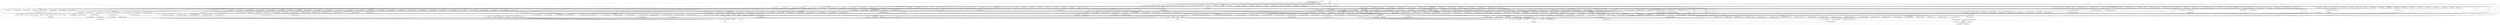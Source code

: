 digraph {
graph [overlap=false]
subgraph cluster_Test_Stream_Subtest {
	label="Test::Stream::Subtest";
	"Test::Stream::Subtest::BEGIN@2";
	"Test::Stream::Subtest::BEGIN@5";
	"Test::Stream::Subtest::BEGIN@12";
	"Test::Stream::Subtest::BEGIN@14";
	"Test::Stream::Subtest::BEGIN@9";
	"Test::Stream::Subtest::BEGIN@38";
	"Test::Stream::Subtest::BEGIN@10";
	"Test::Stream::Subtest::subtest";
	"Test::Stream::Subtest::BEGIN@11";
	"Test::Stream::Subtest::BEGIN@3";
	"Test::Stream::Subtest::__ANON__[lib/Test/Stream/Subtest.pm:54]";
}
subgraph cluster_Test_Stream_ArrayBase {
	label="Test::Stream::ArrayBase";
	"Test::Stream::ArrayBase::BEGIN@5";
	"Test::Stream::ArrayBase::CORE:subst";
	"Test::Stream::ArrayBase::BEGIN@9";
	"Test::Stream::ArrayBase::BEGIN@3";
	"Test::Stream::ArrayBase::new";
	"Test::Stream::ArrayBase::import";
	"Test::Stream::ArrayBase::BEGIN@6";
	"Test::Stream::ArrayBase::apply_to";
	"Test::Stream::ArrayBase::BEGIN@2";
	"Test::Stream::ArrayBase::BEGIN@7";
	"Test::Stream::ArrayBase::BEGIN@29";
}
subgraph cluster_Exporter {
	label="Exporter";
	"Exporter::import";
	"Exporter::CORE:match";
	"Exporter::CORE:subst";
}
subgraph cluster_Test_Stream_Event_Bail {
	label="Test::Stream::Event::Bail";
	"Test::Stream::Event::Bail::BEGIN@2";
	"Test::Stream::Event::Bail::BEGIN@5";
	"Test::Stream::Event::Bail::BEGIN@3";
}
subgraph cluster_Scalar_Util {
	label="Scalar::Util";
	"Scalar::Util::weaken";
	"Scalar::Util::BEGIN@9";
	"Scalar::Util::blessed";
	"Scalar::Util::reftype";
}
subgraph cluster_B {
	label="B";
	"B::svref_2object";
	"B::BEGIN@9";
	"B::BEGIN@17";
	"B::BEGIN@254";
}
subgraph cluster_B_GV {
	label="B::GV";
	"B::GV::NAME";
	"B::GV::STASH";
}
subgraph cluster_B_CV {
	label="B::CV";
	"B::CV::START";
	"B::CV::GV";
	"B::CV::FILE";
}
subgraph cluster_overload {
	label="overload";
	"overload::BEGIN@114";
	"overload::BEGIN@144";
	"overload::BEGIN@83";
}
subgraph cluster_Test_Builder {
	label="Test::Builder";
	"Test::Builder::_new_fh";
	"Test::Builder::todo_output";
	"Test::Builder::BEGIN@14";
	"Test::Builder::BEGIN@3";
	"Test::Builder::BEGIN@261";
	"Test::Builder::BEGIN@17";
	"Test::Builder::BEGIN@5";
	"Test::Builder::BEGIN@12";
	"Test::Builder::BEGIN@262";
	"Test::Builder::new";
	"Test::Builder::BEGIN@20";
	"Test::Builder::BEGIN@13";
	"Test::Builder::BEGIN@11";
	"Test::Builder::failure_output";
	"Test::Builder::output";
	"Test::Builder::ctx";
	"Test::Builder::BEGIN@4";
	"Test::Builder::is_fh";
	"Test::Builder::BEGIN@15";
	"Test::Builder::BEGIN@22";
	"Test::Builder::BEGIN@18";
	"Test::Builder::create";
	"Test::Builder::BEGIN@943";
	"Test::Builder::reset";
}
subgraph cluster_Test_More {
	label="Test::More";
	"Test::More::_skip";
	"Test::More::CORE:match";
	"Test::More::import_extra";
	"Test::More::BEGIN@121";
	"Test::More::BEGIN@12";
	"Test::More::skip";
	"Test::More::BEGIN@3";
	"Test::More::BEGIN@225";
	"Test::More::BEGIN@5";
	"Test::More::import";
	"Test::More::BEGIN@23";
	"Test::More::BEGIN@53";
	"Test::More::BEGIN@19";
	"Test::More::done_testing";
	"Test::More::ok";
	"Test::More::BEGIN@11";
	"Test::More::BEGIN@10";
	"Test::More::BEGIN@18";
	"Test::More::BEGIN@21";
	"Test::More::is_deeply";
	"Test::More::BEGIN@15";
	"Test::More::BEGIN@13";
	"Test::More::BEGIN@260";
	"Test::More::BEGIN@16";
	"Test::More::like";
	"Test::More::is";
	"Test::More::BEGIN@4";
}
subgraph cluster_UNIVERSAL {
	label="UNIVERSAL";
	"UNIVERSAL::VERSION";
	"UNIVERSAL::can";
	"UNIVERSAL::isa";
}
subgraph cluster_Test_Stream_Exporter {
	label="Test::Stream::Exporter";
	"Test::Stream::Exporter::default_exports";
	"Test::Stream::Exporter::import";
	"Test::Stream::Exporter::export_to";
	"Test::Stream::Exporter::export";
	"Test::Stream::Exporter::BEGIN@72";
	"Test::Stream::Exporter::exports";
	"Test::Stream::Exporter::BEGIN@5";
	"Test::Stream::Exporter::default_export";
	"Test::Stream::Exporter::BEGIN@3";
	"Test::Stream::Exporter::CORE:subst";
	"Test::Stream::Exporter::BEGIN@2";
	"Test::Stream::Exporter::__ANON__[lib/Test/Stream/Exporter.pm:39]";
	"Test::Stream::Exporter::cleanup";
	"Test::Stream::Exporter::export_meta";
	"Test::Stream::Exporter::BEGIN@6";
	"Test::Stream::Exporter::BEGIN@17";
}
subgraph cluster_Test_Stream_Util {
	label="Test::Stream::Util";
	"Test::Stream::Util::BEGIN@5";
	"Test::Stream::Util::BEGIN@170";
	"Test::Stream::Util::BEGIN@6";
	"Test::Stream::Util::BEGIN@3";
	"Test::Stream::Util::BEGIN@2";
	"Test::Stream::Util::_local_try";
	"Test::Stream::Util::is_regex";
	"Test::Stream::Util::__ANON__[lib/Test/Stream/Util.pm:185]";
	"Test::Stream::Util::unoverload";
	"Test::Stream::Util::BEGIN@7";
	"Test::Stream::Util::unoverload_str";
	"Test::Stream::Util::_local_protect";
	"Test::Stream::Util::BEGIN@81";
}
subgraph cluster_Test_Stream_Exporter_Meta {
	label="Test::Stream::Exporter::Meta";
	"Test::Stream::Exporter::Meta::BEGIN@2";
	"Test::Stream::Exporter::Meta::BEGIN@5";
	"Test::Stream::Exporter::Meta::add_bulk";
	"Test::Stream::Exporter::Meta::get";
	"Test::Stream::Exporter::Meta::default";
	"Test::Stream::Exporter::Meta::BEGIN@100.1";
	"Test::Stream::Exporter::Meta::add_default";
	"Test::Stream::Exporter::Meta::BEGIN@3";
	"Test::Stream::Exporter::Meta::add_default_bulk";
	"Test::Stream::Exporter::Meta::BEGIN@101";
	"Test::Stream::Exporter::Meta::BEGIN@101.2";
	"Test::Stream::Exporter::Meta::exports";
	"Test::Stream::Exporter::Meta::BEGIN@100";
	"Test::Stream::Exporter::Meta::new";
	"Test::Stream::Exporter::Meta::add";
	"Test::Stream::Exporter::Meta::BEGIN@89";
}
subgraph cluster_re {
	label="re";
	"re::is_regexp";
}
subgraph cluster_List_Util {
	label="List::Util";
	"List::Util::BEGIN@9";
	"List::Util::BEGIN@30";
}
subgraph cluster_Test_Stream_HashBase_Meta {
	label="Test::Stream::HashBase::Meta";
	"Test::Stream::HashBase::Meta::get";
	"Test::Stream::HashBase::Meta::BEGIN@62";
	"Test::Stream::HashBase::Meta::baseclass";
	"Test::Stream::HashBase::Meta::fields";
	"Test::Stream::HashBase::Meta::subclass";
	"Test::Stream::HashBase::Meta::BEGIN@55";
	"Test::Stream::HashBase::Meta::__ANON__[lib/Test/Stream/HashBase/Meta.pm:91]";
	"Test::Stream::HashBase::Meta::BEGIN@5";
	"Test::Stream::HashBase::Meta::BEGIN@3";
	"Test::Stream::HashBase::Meta::add_accessors";
	"Test::Stream::HashBase::Meta::BEGIN@2";
	"Test::Stream::HashBase::Meta::BEGIN@88";
	"Test::Stream::HashBase::Meta::__ANON__[lib/Test/Stream/HashBase/Meta.pm:90]";
	"Test::Stream::HashBase::Meta::new";
}
subgraph cluster_Test_Stream_PackageUtil {
	label="Test::Stream::PackageUtil";
	"Test::Stream::PackageUtil::package_sym";
	"Test::Stream::PackageUtil::package_purge_sym";
	"Test::Stream::PackageUtil::BEGIN@19";
	"Test::Stream::PackageUtil::CORE:match";
	"Test::Stream::PackageUtil::BEGIN@2";
	"Test::Stream::PackageUtil::BEGIN@46";
	"Test::Stream::PackageUtil::BEGIN@47";
	"Test::Stream::PackageUtil::BEGIN@61";
	"Test::Stream::PackageUtil::BEGIN@3";
	"Test::Stream::PackageUtil::import";
}
subgraph cluster_warnings {
	label="warnings";
	"warnings::CORE:match";
	"warnings::register_categories";
	"warnings::CORE:regcomp";
	"warnings::unimport";
	"warnings::import";
	"warnings::_mkMask";
}
subgraph cluster_Test_Stream_HashBase {
	label="Test::Stream::HashBase";
	"Test::Stream::HashBase::BEGIN@5";
	"Test::Stream::HashBase::BEGIN@3";
	"Test::Stream::HashBase::BEGIN@6";
	"Test::Stream::HashBase::BEGIN@7";
	"Test::Stream::HashBase::import";
	"Test::Stream::HashBase::new";
	"Test::Stream::HashBase::apply_to";
	"Test::Stream::HashBase::BEGIN@29";
	"Test::Stream::HashBase::BEGIN@9";
	"Test::Stream::HashBase::BEGIN@2";
	"Test::Stream::HashBase::CORE:subst";
}
subgraph cluster_Test_Stream_ExitMagic {
	label="Test::Stream::ExitMagic";
	"Test::Stream::ExitMagic::BEGIN@7";
	"Test::Stream::ExitMagic::BEGIN@2";
	"Test::Stream::ExitMagic::init";
	"Test::Stream::ExitMagic::do_magic";
	"Test::Stream::ExitMagic::be_helpful_magic";
	"Test::Stream::ExitMagic::BEGIN@3";
}
subgraph cluster_XSLoader {
	label="XSLoader";
	"XSLoader::load";
}
subgraph cluster_PerlIO {
	label="PerlIO";
	"PerlIO::get_layers";
}
subgraph cluster_Test_Stream_Event_Diag {
	label="Test::Stream::Event::Diag";
	"Test::Stream::Event::Diag::BEGIN@2";
	"Test::Stream::Event::Diag::BEGIN@11";
	"Test::Stream::Event::Diag::BEGIN@3";
	"Test::Stream::Event::Diag::BEGIN@10";
	"Test::Stream::Event::Diag::BEGIN@12";
	"Test::Stream::Event::Diag::BEGIN@5";
}
subgraph cluster_Test_Stream_IOSets {
	label="Test::Stream::IOSets";
	"Test::Stream::IOSets::init_legacy";
	"Test::Stream::IOSets::init_encoding";
	"Test::Stream::IOSets::BEGIN@2";
	"Test::Stream::IOSets::CORE:match";
	"Test::Stream::IOSets::_autoflush";
	"Test::Stream::IOSets::CORE:binmode";
	"Test::Stream::IOSets::_apply_layers";
	"Test::Stream::IOSets::CORE:open";
	"Test::Stream::IOSets::__ANON__[lib/Test/Stream/IOSets.pm:76]";
	"Test::Stream::IOSets::BEGIN@3";
	"Test::Stream::IOSets::CORE:select";
	"Test::Stream::IOSets::open_handles";
	"Test::Stream::IOSets::BEGIN@5";
	"Test::Stream::IOSets::new";
	"Test::Stream::IOSets::_copy_io_layers";
	"Test::Stream::IOSets::reset_legacy";
}
subgraph cluster_Test_Stream {
	label="Test::Stream";
	"Test::Stream::_reset";
	"Test::Stream::shared";
	"Test::Stream::_render_tap";
	"Test::Stream::BEGIN@13";
	"Test::Stream::BEGIN@2";
	"Test::Stream::failed";
	"Test::Stream::BEGIN@628";
	"Test::Stream::_finalize_event";
	"Test::Stream::BEGIN@10";
	"Test::Stream::BEGIN@3";
	"Test::Stream::BEGIN@47";
	"Test::Stream::ended";
	"Test::Stream::BEGIN@659";
	"Test::Stream::init";
	"Test::Stream::send";
	"Test::Stream::BEGIN@12";
	"Test::Stream::subtest_stop";
	"Test::Stream::done_testing";
	"Test::Stream::END";
	"Test::Stream::count";
	"Test::Stream::subtest_start";
	"Test::Stream::CORE:subst";
	"Test::Stream::_update_state";
	"Test::Stream::plan";
	"Test::Stream::_process_event";
	"Test::Stream::BEGIN@9";
	"Test::Stream::BEGIN@15";
	"Test::Stream::CORE:print";
	"Test::Stream::BEGIN@11";
	"Test::Stream::before_import";
	"Test::Stream::BEGIN@8";
}
subgraph cluster_B_HV {
	label="B::HV";
	"B::HV::NAME";
}
subgraph cluster_Test_Stream_Carp {
	label="Test::Stream::Carp";
	"Test::Stream::Carp::BEGIN@5";
	"Test::Stream::Carp::BEGIN@3";
	"Test::Stream::Carp::BEGIN@2";
}
subgraph cluster_B_COP {
	label="B::COP";
	"B::COP::line";
}
subgraph cluster_main {
	label="main";
	"main::CORE:print";
	"main::run";
	"main::__ANON__[profiling/long-run.pl:20]";
	"main::CORE:qr";
	"main::CORE:open";
	"main::BEGIN@3";
	"main::BEGIN@2";
	"main::RUNTIME";
	"main::BEGIN@1";
	"main::NULL";
}
subgraph cluster_vars {
	label="vars";
	"vars::import";
	"vars::BEGIN@7";
	"vars::BEGIN@3";
	"vars::BEGIN@8";
	"vars::CORE:match";
}
subgraph cluster_Test_Stream_Event {
	label="Test::Stream::Event";
	"Test::Stream::Event::BEGIN@2";
	"Test::Stream::Event::BEGIN@6";
	"Test::Stream::Event::init";
	"Test::Stream::Event::BEGIN@5";
	"Test::Stream::Event::BEGIN@3";
	"Test::Stream::Event::BEGIN@8";
	"Test::Stream::Event::import";
	"Test::Stream::Event::encoding";
}
subgraph cluster_Test_Stream_Event_Plan {
	label="Test::Stream::Event::Plan";
	"Test::Stream::Event::Plan::BEGIN@3";
	"Test::Stream::Event::Plan::BEGIN@10";
	"Test::Stream::Event::Plan::BEGIN@2";
	"Test::Stream::Event::Plan::to_tap";
	"Test::Stream::Event::Plan::init";
	"Test::Stream::Event::Plan::BEGIN@5";
}
subgraph cluster_Test_Stream_Event_Finish {
	label="Test::Stream::Event::Finish";
	"Test::Stream::Event::Finish::BEGIN@5";
	"Test::Stream::Event::Finish::BEGIN@3";
	"Test::Stream::Event::Finish::BEGIN@2";
}
subgraph cluster_Test_Stream_Block {
	label="Test::Stream::Block";
	"Test::Stream::Block::BEGIN@8";
	"Test::Stream::Block::BEGIN@6";
	"Test::Stream::Block::init";
	"Test::Stream::Block::deduce";
	"Test::Stream::Block::run";
	"Test::Stream::Block::BEGIN@3";
	"Test::Stream::Block::BEGIN@5";
	"Test::Stream::Block::BEGIN@2";
	"Test::Stream::Block::BEGIN@176";
}
subgraph cluster_version {
	label="version";
	"version::(cmp";
	"version::(bool";
}
subgraph cluster_Test_Stream_Context {
	label="Test::Stream::Context";
	"Test::Stream::Context::BEGIN@11";
	"Test::Stream::Context::BEGIN@10";
	"Test::Stream::Context::CORE:subst";
	"Test::Stream::Context::subname";
	"Test::Stream::Context::done_testing";
	"Test::Stream::Context::BEGIN@2";
	"Test::Stream::Context::_find_context";
	"Test::Stream::Context::BEGIN@18";
	"Test::Stream::Context::BEGIN@425";
	"Test::Stream::Context::ok";
	"Test::Stream::Context::clear";
	"Test::Stream::Context::note";
	"Test::Stream::Context::BEGIN@78";
	"Test::Stream::Context::snapshot";
	"Test::Stream::Context::BEGIN@7";
	"Test::Stream::Context::BEGIN@426";
	"Test::Stream::Context::_ok";
	"Test::Stream::Context::_note";
	"Test::Stream::Context::BEGIN@433";
	"Test::Stream::Context::BEGIN@9";
	"Test::Stream::Context::inspect_todo";
	"Test::Stream::Context::BEGIN@406";
	"Test::Stream::Context::BEGIN@3";
	"Test::Stream::Context::call";
	"Test::Stream::Context::subtest_stop";
	"Test::Stream::Context::context";
	"Test::Stream::Context::_find_tester";
	"Test::Stream::Context::_plan";
	"Test::Stream::Context::BEGIN@77";
	"Test::Stream::Context::set";
	"Test::Stream::Context::subtest";
	"Test::Stream::Context::register_event";
	"Test::Stream::Context::finish";
	"Test::Stream::Context::DESTROY";
	"Test::Stream::Context::restore_todo";
	"Test::Stream::Context::BEGIN@24";
	"Test::Stream::Context::BEGIN@407";
	"Test::Stream::Context::BEGIN@12";
	"Test::Stream::Context::BEGIN@385";
	"Test::Stream::Context::subtest_start";
	"Test::Stream::Context::BEGIN@14";
	"Test::Stream::Context::BEGIN@5";
	"Test::Stream::Context::hide_todo";
	"Test::Stream::Context::CORE:match";
}
subgraph cluster_strict {
	label="strict";
	"strict::CORE:regcomp";
	"strict::bits";
	"strict::unimport";
	"strict::CORE:match";
	"strict::import";
}
subgraph cluster_warnings_register {
	label="warnings::register";
	"warnings::register::import";
}
subgraph cluster_Test_Stream_Event_Subtest {
	label="Test::Stream::Event::Subtest";
	"Test::Stream::Event::Subtest::init";
	"Test::Stream::Event::Subtest::BEGIN@3";
	"Test::Stream::Event::Subtest::BEGIN@7";
	"Test::Stream::Event::Subtest::BEGIN@5";
	"Test::Stream::Event::Subtest::BEGIN@9";
	"Test::Stream::Event::Subtest::BEGIN@6";
	"Test::Stream::Event::Subtest::BEGIN@2";
	"Test::Stream::Event::Subtest::to_tap";
}
subgraph cluster_Test_More_Tools {
	label="Test::More::Tools";
	"Test::More::Tools::CORE:match";
	"Test::More::Tools::BEGIN@7";
	"Test::More::Tools::_cmp_eval";
	"Test::More::Tools::CORE:subst";
	"Test::More::Tools::BEGIN@2";
	"Test::More::Tools::BEGIN@12";
	"Test::More::Tools::__ANON__[lib/Test/More/Tools.pm:147]";
	"Test::More::Tools::BEGIN@5";
	"Test::More::Tools::BEGIN@11";
	"Test::More::Tools::__ANON__[lib/Test/More/Tools.pm:48]";
	"Test::More::Tools::regex_check";
	"Test::More::Tools::CORE:regcomp";
	"Test::More::Tools::cmp_check";
	"Test::More::Tools::BEGIN@3";
	"Test::More::Tools::is_eq";
	"Test::More::Tools::__ANON__[lib/Test/More/Tools.pm:148]";
	"Test::More::Tools::BEGIN@145";
}
subgraph cluster_Config {
	label="Config";
	"Config::BEGIN@9";
	"Config::BEGIN@11";
	"Config::TIEHASH";
	"Config::import";
	"Config::BEGIN@47";
	"Config::BEGIN@10";
	"Config::FETCH";
}
subgraph cluster_Test_Stream_Event_Ok {
	label="Test::Stream::Event::Ok";
	"Test::Stream::Event::Ok::BEGIN@2";
	"Test::Stream::Event::Ok::BEGIN@5";
	"Test::Stream::Event::Ok::to_tap";
	"Test::Stream::Event::Ok::CORE:subst";
	"Test::Stream::Event::Ok::CORE:match";
	"Test::Stream::Event::Ok::BEGIN@7";
	"Test::Stream::Event::Ok::BEGIN@133";
	"Test::Stream::Event::Ok::init";
	"Test::Stream::Event::Ok::BEGIN@3";
	"Test::Stream::Event::Ok::BEGIN@6";
	"Test::Stream::Event::Ok::BEGIN@9";
}
subgraph cluster_Test_Stream_Meta {
	label="Test::Stream::Meta";
	"Test::Stream::Meta::BEGIN@8";
	"Test::Stream::Meta::BEGIN@12";
	"Test::Stream::Meta::BEGIN@6";
	"Test::Stream::Meta::BEGIN@2";
	"Test::Stream::Meta::init_tester";
	"Test::Stream::Meta::is_tester";
	"Test::Stream::Meta::BEGIN@5";
	"Test::Stream::Meta::BEGIN@14";
	"Test::Stream::Meta::BEGIN@3";
}
subgraph cluster_Test_More_DeepCheck {
	label="Test::More::DeepCheck";
	"Test::More::DeepCheck::init";
	"Test::More::DeepCheck::BEGIN@5";
	"Test::More::DeepCheck::is_dne";
	"Test::More::DeepCheck::BEGIN@2";
	"Test::More::DeepCheck::BEGIN@3";
}
subgraph cluster_Test_Stream_Toolset {
	label="Test::Stream::Toolset";
	"Test::Stream::Toolset::BEGIN@14";
	"Test::Stream::Toolset::BEGIN@7";
	"Test::Stream::Toolset::BEGIN@3";
	"Test::Stream::Toolset::__ANON__[lib/Test/Stream/Toolset.pm:58]";
	"Test::Stream::Toolset::BEGIN@16";
	"Test::Stream::Toolset::BEGIN@11";
	"Test::Stream::Toolset::BEGIN@5";
	"Test::Stream::Toolset::BEGIN@10";
	"Test::Stream::Toolset::BEGIN@18";
	"Test::Stream::Toolset::BEGIN@6";
	"Test::Stream::Toolset::BEGIN@15";
	"Test::Stream::Toolset::BEGIN@2";
	"Test::Stream::Toolset::BEGIN@12";
	"Test::Stream::Toolset::BEGIN@13";
}
subgraph cluster_Test_Stream_Threads {
	label="Test::Stream::Threads";
	"Test::Stream::Threads::BEGIN@2";
	"Test::Stream::Threads::BEGIN@3";
	"Test::Stream::Threads::BEGIN@23";
	"Test::Stream::Threads::BEGIN@6";
	"Test::Stream::Threads::BEGIN@5";
}
subgraph cluster_Test_More_DeepCheck_Strict {
	label="Test::More::DeepCheck::Strict";
	"Test::More::DeepCheck::Strict::BEGIN@63";
	"Test::More::DeepCheck::Strict::BEGIN@10";
	"Test::More::DeepCheck::Strict::_check_nonrefs";
	"Test::More::DeepCheck::Strict::BEGIN@2";
	"Test::More::DeepCheck::Strict::BEGIN@5";
	"Test::More::DeepCheck::Strict::_deep_check";
	"Test::More::DeepCheck::Strict::_inner_check";
	"Test::More::DeepCheck::Strict::BEGIN@8";
	"Test::More::DeepCheck::Strict::BEGIN@7";
	"Test::More::DeepCheck::Strict::BEGIN@3";
	"Test::More::DeepCheck::Strict::_check_hash";
	"Test::More::DeepCheck::Strict::BEGIN@6";
	"Test::More::DeepCheck::Strict::check";
	"Test::More::DeepCheck::Strict::CORE:sort";
}
subgraph cluster_Test_Stream_Event_Note {
	label="Test::Stream::Event::Note";
	"Test::Stream::Event::Note::init";
	"Test::Stream::Event::Note::CORE:subst";
	"Test::Stream::Event::Note::BEGIN@10";
	"Test::Stream::Event::Note::CORE:match";
	"Test::Stream::Event::Note::BEGIN@2";
	"Test::Stream::Event::Note::BEGIN@5";
	"Test::Stream::Event::Note::to_tap";
	"Test::Stream::Event::Note::BEGIN@3";
}
subgraph cluster_Test_Stream_ExitMagic_Context {
	label="Test::Stream::ExitMagic::Context";
	"Test::Stream::ExitMagic::Context::snapshot";
	"Test::Stream::ExitMagic::Context::BEGIN@2";
	"Test::Stream::ExitMagic::Context::BEGIN@5";
	"Test::Stream::ExitMagic::Context::init";
	"Test::Stream::ExitMagic::Context::BEGIN@3";
}
subgraph cluster_overloading {
	label="overloading";
	"overloading::BEGIN@2";
	"overloading::unimport";
}
subgraph cluster_Test_Stream_ArrayBase_Meta {
	label="Test::Stream::ArrayBase::Meta";
	"Test::Stream::ArrayBase::Meta::__ANON__[lib/Test/Stream/ArrayBase/Meta.pm:78]";
	"Test::Stream::ArrayBase::Meta::__ANON__[lib/Test/Stream/ArrayBase/Meta.pm:77]";
	"Test::Stream::ArrayBase::Meta::_GROW";
	"Test::Stream::ArrayBase::Meta::get";
	"Test::Stream::ArrayBase::Meta::BEGIN@57";
	"Test::Stream::ArrayBase::Meta::subclass";
	"Test::Stream::ArrayBase::Meta::baseclass";
	"Test::Stream::ArrayBase::Meta::new";
	"Test::Stream::ArrayBase::Meta::add_accessors";
	"Test::Stream::ArrayBase::Meta::BEGIN@106";
	"Test::Stream::ArrayBase::Meta::BEGIN@2";
	"Test::Stream::ArrayBase::Meta::BEGIN@3";
	"Test::Stream::ArrayBase::Meta::BEGIN@5";
	"Test::Stream::ArrayBase::Meta::fields";
}
"Test::More::BEGIN@10" -> "Test::Stream::BEGIN@11";
"Test::Stream::ExitMagic::do_magic" -> "Test::Stream::ExitMagic::be_helpful_magic";
"Test::Stream::HashBase::apply_to" -> "Test::Stream::HashBase::Meta::subclass";
"Test::Stream::HashBase::Meta::subclass" -> "Test::Stream::HashBase::Meta::fields";
"Test::Stream::done_testing" -> "Test::Stream::Context::snapshot";
"Test::Stream::_update_state" -> "Test::Stream::Context::snapshot";
"Test::Stream::Context::subtest" -> "Test::Stream::Context::snapshot";
"Test::Stream::Subtest::__ANON__[lib/Test/Stream/Subtest.pm:54]" -> "Test::Stream::Context::snapshot";
"Test::Stream::Context::finish" -> "Test::Stream::Context::snapshot";
"Test::Stream::Context::_note" -> "Test::Stream::Context::snapshot";
"Test::Stream::Context::_plan" -> "Test::Stream::Context::snapshot";
"Test::Stream::Context::_ok" -> "Test::Stream::Context::snapshot";
"Test::Stream::Context::subtest_start" -> "Test::Stream::Context::clear";
"Test::Stream::Toolset::BEGIN@14" -> "Test::Stream::Event::Ok::BEGIN@9";
"Test::Stream::Event::Note::init" -> "Test::Stream::Event::init";
"Test::Stream::Event::Ok::init" -> "Test::Stream::Event::init";
"Test::Stream::Event::Plan::init" -> "Test::Stream::Event::init";
"Test::Stream::ArrayBase::new" -> "Test::Stream::Event::init";
"Test::Stream::Toolset::BEGIN@16" -> "Test::Stream::Event::Subtest::BEGIN@9";
"Test::Stream::Context::BEGIN@24" -> "warnings::unimport";
"Test::Stream::Context::BEGIN@407" -> "warnings::unimport";
"Test::Stream::Context::BEGIN@78" -> "warnings::unimport";
"Test::Stream::Exporter::Meta::BEGIN@101.2" -> "warnings::unimport";
"Test::Stream::HashBase::Meta::BEGIN@62" -> "warnings::unimport";
"Test::More::BEGIN@260" -> "warnings::unimport";
"Test::More::Tools::BEGIN@145" -> "warnings::unimport";
"Test::Stream::PackageUtil::BEGIN@46" -> "warnings::unimport";
"Test::Stream::Util::BEGIN@170" -> "warnings::unimport";
"Test::More::BEGIN@53" -> "warnings::unimport";
"Test::Builder::BEGIN@262" -> "warnings::unimport";
"Test::More::BEGIN@225" -> "warnings::unimport";
"Test::More::BEGIN@121" -> "warnings::unimport";
"Test::Stream::BEGIN@659" -> "warnings::unimport";
"Test::Stream::Event::Ok::BEGIN@133" -> "warnings::unimport";
"Test::Stream::BEGIN@628" -> "warnings::unimport";
"Test::Stream::Context::BEGIN@433" -> "warnings::unimport";
"Test::Stream::Exporter::Meta::BEGIN@100.1" -> "warnings::unimport";
"Test::More::DeepCheck::Strict::BEGIN@63" -> "warnings::unimport";
"Test::Builder::BEGIN@943" -> "warnings::unimport";
"Test::Stream::Context::BEGIN@426" -> "warnings::unimport";
"Test::Stream::Subtest::BEGIN@38" -> "warnings::unimport";
"Test::Stream::Context::BEGIN@7" -> "Test::Stream::Exporter::export";
"Test::More::BEGIN@12" -> "Test::Stream::Exporter::export";
"Test::Stream::HashBase::apply_to" -> "Test::Stream::HashBase::Meta::new";
"main::RUNTIME" -> "Test::Builder::failure_output";
"Test::Stream::Subtest::__ANON__[lib/Test/Stream/Subtest.pm:54]" -> "Test::Stream::Block::run";
"Test::Stream::BEGIN@8" -> "Test::Stream::Context::BEGIN@3";
"Test::More::BEGIN@10" -> "Test::Stream::BEGIN@659";
"Test::More::BEGIN@10" -> "Test::Stream::BEGIN@3";
"main::RUNTIME" -> "Test::Builder::new";
"Test::More::BEGIN@21" -> "Test::Builder::new";
"Test::Stream::Toolset::BEGIN@14" -> "Test::Stream::Event::Ok::BEGIN@3";
"Test::Stream::send" -> "Test::Stream::ArrayBase::Meta::__ANON__[lib/Test/Stream/ArrayBase/Meta.pm:78]";
"Test::Stream::Context::BEGIN@11" -> "Test::Stream::Util::BEGIN@170";
"Test::More::skip" -> "Test::More::_skip";
"Test::Stream::Context::ok" -> "Test::Stream::Context::_ok";
"Test::Stream::Block::deduce" -> "B::HV::NAME";
"Test::Stream::Context::BEGIN@11" -> "Test::Stream::Util::BEGIN@81";
"Test::Stream::Exporter::default_export" -> "Test::Stream::Exporter::Meta::add_default";
"Test::More::_skip" -> "Test::More::CORE:match";
"Test::Stream::Toolset::BEGIN@13" -> "Test::Stream::Event::Note::BEGIN@10";
"Test::Stream::Exporter::BEGIN@6" -> "Test::Stream::Exporter::Meta::BEGIN@5";
"Test::Stream::Context::BEGIN@5" -> "List::Util::BEGIN@30";
"Test::More::BEGIN@21" -> "Test::Builder::BEGIN@18";
"strict::unimport" -> "strict::bits";
"strict::import" -> "strict::bits";
"main::NULL" -> "main::BEGIN@2";
"Test::More::like" -> "Test::More::Tools::regex_check";
"Test::Stream::BEGIN@8" -> "Test::Stream::Context::BEGIN@24";
"Test::Stream::Event::BEGIN@8" -> "Test::Stream::ArrayBase::BEGIN@9";
"Test::Stream::Exporter::BEGIN@5" -> "Test::Stream::PackageUtil::BEGIN@19";
"main::RUNTIME" -> "Test::More::done_testing";
"main::run" -> "Test::More::is_deeply";
"Test::More::Tools::regex_check" -> "Test::Stream::Context::context";
"Test::More::Tools::cmp_check" -> "Test::Stream::Context::context";
"Test::Stream::Subtest::subtest" -> "Test::Stream::Context::context";
"Test::More::skip" -> "Test::Stream::Context::context";
"Test::Builder::ctx" -> "Test::Stream::Context::context";
"Test::More::is" -> "Test::Stream::Context::context";
"Test::Stream::Toolset::__ANON__[lib/Test/Stream/Toolset.pm:58]" -> "Test::Stream::Context::context";
"Test::More::like" -> "Test::Stream::Context::context";
"Test::More::done_testing" -> "Test::Stream::Context::context";
"Test::Stream::subtest_start" -> "Test::Stream::Context::context";
"Test::More::_skip" -> "Test::Stream::Context::context";
"Test::More::ok" -> "Test::Stream::Context::context";
"Test::More::is_deeply" -> "Test::Stream::Context::context";
"Test::Stream::Toolset::BEGIN@13" -> "Test::Stream::Event::Note::BEGIN@2";
"Test::Stream::Block::deduce" -> "B::BEGIN@17";
"Test::Stream::Context::register_event" -> "UNIVERSAL::can";
"Test::Stream::HashBase::Meta::subclass" -> "UNIVERSAL::can";
"Test::Stream::ArrayBase::new" -> "UNIVERSAL::can";
"Test::More::import" -> "UNIVERSAL::can";
"Test::Stream::HashBase::new" -> "UNIVERSAL::can";
"Test::Stream::_render_tap" -> "UNIVERSAL::can";
"Test::Stream::Exporter::__ANON__[lib/Test/Stream/Exporter.pm:39]" -> "UNIVERSAL::can";
"Test::Stream::ArrayBase::Meta::subclass" -> "UNIVERSAL::can";
"Test::Stream::ArrayBase::BEGIN@5" -> "Test::Stream::ArrayBase::Meta::BEGIN@57";
"main::NULL" -> "main::BEGIN@3";
"main::BEGIN@3" -> "Test::More::BEGIN@13";
"Test::More::BEGIN@12" -> "Test::Stream::Toolset::BEGIN@6";
"main::BEGIN@3" -> "Test::More::BEGIN@3";
"Test::Stream::Block::deduce" -> "B::GV::NAME";
"Test::More::DeepCheck::Strict::_deep_check" -> "Test::More::DeepCheck::is_dne";
"Test::More::BEGIN@21" -> "Test::Builder::BEGIN@13";
"Test::More::BEGIN@10" -> "Test::Stream::BEGIN@12";
"Test::More::BEGIN@12" -> "Test::Stream::Toolset::BEGIN@13";
"Test::Stream::Carp::BEGIN@5" -> "Test::Stream::Exporter::BEGIN@5";
"Test::Stream::HashBase::new" -> "Test::Stream::ExitMagic::Context::init";
"Test::More::import" -> "Test::More::import_extra";
"Test::Stream::ArrayBase::apply_to" -> "Test::More::DeepCheck::BEGIN@5";
"main::run" -> "main::CORE:qr";
"Test::Stream::send" -> "Test::Stream::_finalize_event";
"Test::More::BEGIN@10" -> "Test::Stream::BEGIN@10";
"Test::Stream::Carp::BEGIN@5" -> "Test::Stream::Exporter::BEGIN@2";
"warnings::register::import" -> "warnings::register_categories";
"Test::Stream::HashBase::BEGIN@5" -> "Test::Stream::HashBase::Meta::BEGIN@62";
"Test::Stream::Util::__ANON__[lib/Test/Stream/Util.pm:185]" -> "overload::BEGIN@144";
"Test::Stream::Subtest::subtest" -> "Test::Stream::Context::note";
"Test::More::Tools::__ANON__[lib/Test/More/Tools.pm:147]" -> "Test::More::Tools::CORE:regcomp";
"Test::More::is_deeply" -> "Test::More::DeepCheck::Strict::check";
"Test::More::BEGIN@10" -> "UNIVERSAL::VERSION";
"Test::Builder::BEGIN@11" -> "UNIVERSAL::VERSION";
"main::run" -> "Test::More::ok";
"Test::Stream::Exporter::BEGIN@6" -> "Test::Stream::Exporter::Meta::BEGIN@89";
"main::run" -> "Test::More::like";
"Test::Stream::Meta::BEGIN@8" -> "Test::Stream::HashBase::BEGIN@5";
"Test::Stream::ExitMagic::do_magic" -> "Test::Stream::ended";
"Test::Stream::Subtest::__ANON__[lib/Test/Stream/Subtest.pm:54]" -> "Test::Stream::ended";
"Test::More::BEGIN@21" -> "Test::Builder::BEGIN@4";
"Test::Stream::BEGIN@8" -> "Test::Stream::Context::BEGIN@9";
"Test::More::BEGIN@12" -> "Test::Stream::Toolset::BEGIN@3";
"Test::Stream::Context::BEGIN@10" -> "Test::Stream::Event::BEGIN@5";
"Test::Stream::BEGIN@8" -> "Test::Stream::Context::BEGIN@426";
"Test::Stream::Toolset::BEGIN@16" -> "Test::Stream::Event::Subtest::BEGIN@6";
"Test::More::BEGIN@18" -> "Test::More::Tools::BEGIN@11";
"Test::More::BEGIN@10" -> "Test::Stream::BEGIN@2";
"Test::More::BEGIN@18" -> "Test::More::Tools::BEGIN@12";
"Test::Stream::Toolset::BEGIN@11" -> "Test::Stream::Event::Diag::BEGIN@3";
"Test::Stream::send" -> "Test::Stream::_update_state";
"Test::Stream::Subtest::__ANON__[lib/Test/Stream/Subtest.pm:54]" -> "Test::Stream::Context::set";
"Test::Stream::Context::subtest_stop" -> "Test::Stream::Context::set";
"Test::Stream::Context::BEGIN@12" -> "Test::Stream::Meta::BEGIN@12";
"Test::Stream::Toolset::BEGIN@10" -> "Test::Stream::Event::Bail::BEGIN@3";
"Test::Stream::Event::BEGIN@8" -> "Test::Stream::ArrayBase::BEGIN@5";
"Test::Stream::Toolset::BEGIN@11" -> "Test::Stream::Event::Diag::BEGIN@11";
"main::RUNTIME" -> "Test::Stream::END";
"Test::Stream::Context::restore_todo" -> "Test::Stream::Meta::is_tester";
"Test::Builder::BEGIN@22" -> "Test::Stream::Meta::is_tester";
"Test::Stream::Context::context" -> "Test::Stream::Meta::is_tester";
"Test::Stream::Context::inspect_todo" -> "Test::Stream::Meta::is_tester";
"Test::Stream::Context::hide_todo" -> "Test::Stream::Meta::is_tester";
"Test::Stream::Context::_find_tester" -> "Test::Stream::Meta::is_tester";
"main::BEGIN@3" -> "Test::More::BEGIN@18";
"main::BEGIN@3" -> "Test::More::BEGIN@21";
"Test::Stream::Block::run" -> "main::__ANON__[profiling/long-run.pl:20]";
"Test::Stream::Context::finish" -> "Test::Stream::ExitMagic::Context::snapshot";
"Test::Stream::_update_state" -> "Test::Stream::ExitMagic::Context::snapshot";
"Test::More::BEGIN@10" -> "Test::Stream::BEGIN@47";
"main::BEGIN@3" -> "Test::More::BEGIN@5";
"Test::Stream::Exporter::default_exports" -> "Test::Stream::Exporter::export_meta";
"Test::Stream::Exporter::export" -> "Test::Stream::Exporter::export_meta";
"Test::Stream::Exporter::default_export" -> "Test::Stream::Exporter::export_meta";
"Test::Stream::Exporter::exports" -> "Test::Stream::Exporter::export_meta";
"Test::Stream::Threads::BEGIN@6" -> "version::(bool";
"main::RUNTIME" -> "Test::Stream::Subtest::subtest";
"Test::Stream::ArrayBase::apply_to" -> "Test::More::DeepCheck::BEGIN@2";
"main::BEGIN@3" -> "Test::More::BEGIN@53";
"Test::More::BEGIN@10" -> "Test::Stream::BEGIN@13";
"Test::Stream::BEGIN@8" -> "Test::Stream::Context::BEGIN@14";
"Test::Stream::Subtest::BEGIN@14" -> "Test::Stream::Block::BEGIN@8";
"Test::Stream::Block::deduce" -> "B::CV::GV";
"Test::Stream::BEGIN@9" -> "Test::Stream::Exporter::__ANON__[lib/Test/Stream/Exporter.pm:39]";
"Test::Stream::BEGIN@11" -> "Test::Stream::Exporter::__ANON__[lib/Test/Stream/Exporter.pm:39]";
"Test::Stream::Toolset::BEGIN@11" -> "Test::Stream::Exporter::__ANON__[lib/Test/Stream/Exporter.pm:39]";
"Test::Stream::Event::BEGIN@6" -> "Test::Stream::Exporter::__ANON__[lib/Test/Stream/Exporter.pm:39]";
"Test::Stream::Event::Subtest::BEGIN@7" -> "Test::Stream::Exporter::__ANON__[lib/Test/Stream/Exporter.pm:39]";
"Test::Stream::HashBase::Meta::BEGIN@5" -> "Test::Stream::Exporter::__ANON__[lib/Test/Stream/Exporter.pm:39]";
"Test::Stream::BEGIN@8" -> "Test::Stream::Exporter::__ANON__[lib/Test/Stream/Exporter.pm:39]";
"Test::Stream::Subtest::BEGIN@9" -> "Test::Stream::Exporter::__ANON__[lib/Test/Stream/Exporter.pm:39]";
"Test::More::BEGIN@11" -> "Test::Stream::Exporter::__ANON__[lib/Test/Stream/Exporter.pm:39]";
"Test::Stream::Context::BEGIN@11" -> "Test::Stream::Exporter::__ANON__[lib/Test/Stream/Exporter.pm:39]";
"Test::Stream::Toolset::BEGIN@12" -> "Test::Stream::Exporter::__ANON__[lib/Test/Stream/Exporter.pm:39]";
"Test::More::BEGIN@19" -> "Test::Stream::Exporter::__ANON__[lib/Test/Stream/Exporter.pm:39]";
"Test::Builder::BEGIN@17" -> "Test::Stream::Exporter::__ANON__[lib/Test/Stream/Exporter.pm:39]";
"Test::Stream::Event::Ok::BEGIN@7" -> "Test::Stream::Exporter::__ANON__[lib/Test/Stream/Exporter.pm:39]";
"Test::Stream::ArrayBase::BEGIN@6" -> "Test::Stream::Exporter::__ANON__[lib/Test/Stream/Exporter.pm:39]";
"Test::Stream::Toolset::BEGIN@15" -> "Test::Stream::Exporter::__ANON__[lib/Test/Stream/Exporter.pm:39]";
"Test::Stream::IOSets::BEGIN@5" -> "Test::Stream::Exporter::__ANON__[lib/Test/Stream/Exporter.pm:39]";
"Test::More::DeepCheck::Strict::BEGIN@8" -> "Test::Stream::Exporter::__ANON__[lib/Test/Stream/Exporter.pm:39]";
"Test::Stream::Context::BEGIN@9" -> "Test::Stream::Exporter::__ANON__[lib/Test/Stream/Exporter.pm:39]";
"Test::Stream::Toolset::BEGIN@5" -> "Test::Stream::Exporter::__ANON__[lib/Test/Stream/Exporter.pm:39]";
"Test::Stream::Event::Subtest::BEGIN@6" -> "Test::Stream::Exporter::__ANON__[lib/Test/Stream/Exporter.pm:39]";
"Test::Stream::Event::Diag::BEGIN@12" -> "Test::Stream::Exporter::__ANON__[lib/Test/Stream/Exporter.pm:39]";
"Test::More::Tools::BEGIN@11" -> "Test::Stream::Exporter::__ANON__[lib/Test/Stream/Exporter.pm:39]";
"Test::Stream::Context::BEGIN@7" -> "Test::Stream::Exporter::__ANON__[lib/Test/Stream/Exporter.pm:39]";
"Test::Stream::ArrayBase::Meta::BEGIN@5" -> "Test::Stream::Exporter::__ANON__[lib/Test/Stream/Exporter.pm:39]";
"Test::Stream::Toolset::BEGIN@10" -> "Test::Stream::Exporter::__ANON__[lib/Test/Stream/Exporter.pm:39]";
"Test::Stream::Event::Note::BEGIN@10" -> "Test::Stream::Exporter::__ANON__[lib/Test/Stream/Exporter.pm:39]";
"Test::Builder::BEGIN@15" -> "Test::Stream::Exporter::__ANON__[lib/Test/Stream/Exporter.pm:39]";
"Test::Stream::Toolset::BEGIN@16" -> "Test::Stream::Exporter::__ANON__[lib/Test/Stream/Exporter.pm:39]";
"Test::Builder::BEGIN@14" -> "Test::Stream::Exporter::__ANON__[lib/Test/Stream/Exporter.pm:39]";
"Test::Stream::Context::BEGIN@12" -> "Test::Stream::Exporter::__ANON__[lib/Test/Stream/Exporter.pm:39]";
"Test::Stream::Toolset::BEGIN@7" -> "Test::Stream::Exporter::__ANON__[lib/Test/Stream/Exporter.pm:39]";
"Test::More::DeepCheck::Strict::BEGIN@6" -> "Test::Stream::Exporter::__ANON__[lib/Test/Stream/Exporter.pm:39]";
"Test::Stream::Subtest::BEGIN@14" -> "Test::Stream::Exporter::__ANON__[lib/Test/Stream/Exporter.pm:39]";
"Test::More::BEGIN@18" -> "Test::Stream::Exporter::__ANON__[lib/Test/Stream/Exporter.pm:39]";
"Test::Builder::BEGIN@12" -> "Test::Stream::Exporter::__ANON__[lib/Test/Stream/Exporter.pm:39]";
"Test::More::BEGIN@10" -> "Test::Stream::Exporter::__ANON__[lib/Test/Stream/Exporter.pm:39]";
"Test::Stream::Toolset::BEGIN@6" -> "Test::Stream::Exporter::__ANON__[lib/Test/Stream/Exporter.pm:39]";
"Test::More::BEGIN@13" -> "Test::Stream::Exporter::__ANON__[lib/Test/Stream/Exporter.pm:39]";
"Test::More::BEGIN@15" -> "Test::Stream::Exporter::__ANON__[lib/Test/Stream/Exporter.pm:39]";
"Test::Stream::Subtest::BEGIN@12" -> "Test::Stream::Exporter::__ANON__[lib/Test/Stream/Exporter.pm:39]";
"Test::Stream::Meta::BEGIN@6" -> "Test::Stream::Exporter::__ANON__[lib/Test/Stream/Exporter.pm:39]";
"Test::Stream::Event::Diag::BEGIN@10" -> "Test::Stream::Exporter::__ANON__[lib/Test/Stream/Exporter.pm:39]";
"Test::More::BEGIN@12" -> "Test::Stream::Exporter::__ANON__[lib/Test/Stream/Exporter.pm:39]";
"Test::Builder::BEGIN@20" -> "Test::Stream::Exporter::__ANON__[lib/Test/Stream/Exporter.pm:39]";
"Test::Stream::Toolset::BEGIN@14" -> "Test::Stream::Exporter::__ANON__[lib/Test/Stream/Exporter.pm:39]";
"Test::Builder::BEGIN@13" -> "Test::Stream::Exporter::__ANON__[lib/Test/Stream/Exporter.pm:39]";
"Test::Builder::BEGIN@11" -> "Test::Stream::Exporter::__ANON__[lib/Test/Stream/Exporter.pm:39]";
"Test::Stream::BEGIN@12" -> "Test::Stream::Exporter::__ANON__[lib/Test/Stream/Exporter.pm:39]";
"Test::Stream::Subtest::BEGIN@11" -> "Test::Stream::Exporter::__ANON__[lib/Test/Stream/Exporter.pm:39]";
"Test::Stream::Event::Ok::BEGIN@6" -> "Test::Stream::Exporter::__ANON__[lib/Test/Stream/Exporter.pm:39]";
"Test::Stream::Block::BEGIN@6" -> "Test::Stream::Exporter::__ANON__[lib/Test/Stream/Exporter.pm:39]";
"Test::Stream::BEGIN@13" -> "Test::Stream::Exporter::__ANON__[lib/Test/Stream/Exporter.pm:39]";
"Test::Stream::Toolset::BEGIN@13" -> "Test::Stream::Exporter::__ANON__[lib/Test/Stream/Exporter.pm:39]";
"Test::Stream::Util::BEGIN@7" -> "Test::Stream::Exporter::__ANON__[lib/Test/Stream/Exporter.pm:39]";
"Test::More::DeepCheck::Strict::BEGIN@7" -> "Test::Stream::Exporter::__ANON__[lib/Test/Stream/Exporter.pm:39]";
"Test::More::Tools::BEGIN@5" -> "Test::Stream::Exporter::__ANON__[lib/Test/Stream/Exporter.pm:39]";
"Test::Stream::HashBase::BEGIN@6" -> "Test::Stream::Exporter::__ANON__[lib/Test/Stream/Exporter.pm:39]";
"Test::Stream::Event::Plan::BEGIN@10" -> "Test::Stream::Exporter::__ANON__[lib/Test/Stream/Exporter.pm:39]";
"Test::More::BEGIN@19" -> "Test::More::DeepCheck::Strict::BEGIN@7";
"Test::Stream::Util::__ANON__[lib/Test/Stream/Util.pm:185]" -> "overload::BEGIN@114";
"Test::Stream::Block::init" -> "Test::Stream::Block::deduce";
"Test::Stream::Exporter::BEGIN@6" -> "Test::Stream::Exporter::Meta::BEGIN@101.2";
"Test::Stream::Exporter::Meta::add_bulk" -> "Test::Stream::PackageUtil::package_sym";
"Test::Stream::Exporter::Meta::add_default_bulk" -> "Test::Stream::PackageUtil::package_sym";
"Test::Stream::Exporter::Meta::add" -> "Test::Stream::PackageUtil::package_sym";
"Test::Stream::Context::BEGIN@7" -> "Test::Stream::Carp::BEGIN@5";
"Test::Stream::BEGIN@8" -> "Test::Stream::Exporter::exports";
"Test::Stream::Context::BEGIN@11" -> "Test::Stream::Exporter::exports";
"Test::More::BEGIN@10" -> "Test::Stream::Exporter::exports";
"Test::Stream::Carp::BEGIN@5" -> "Test::Stream::Exporter::exports";
"Test::Builder::failure_output" -> "Test::Builder::_new_fh";
"Test::Builder::output" -> "Test::Builder::_new_fh";
"Test::Builder::todo_output" -> "Test::Builder::_new_fh";
"Test::Stream::HashBase::BEGIN@5" -> "Test::Stream::HashBase::Meta::BEGIN@5";
"Test::Stream::Toolset::BEGIN@12" -> "Test::Stream::Event::Finish::BEGIN@5";
"Test::More::BEGIN@12" -> "Test::Stream::Toolset::BEGIN@12";
"Test::More::BEGIN@18" -> "Test::More::Tools::BEGIN@145";
"Test::More::Tools::__ANON__[lib/Test/More/Tools.pm:148]" -> "Test::Stream::Util::_local_protect";
"Test::Stream::Util::unoverload" -> "Test::Stream::Util::_local_protect";
"Test::Stream::IOSets::_copy_io_layers" -> "Test::Stream::Util::_local_protect";
"Test::Stream::ArrayBase::BEGIN@5" -> "Test::Stream::ArrayBase::Meta::BEGIN@2";
"Test::More::DeepCheck::Strict::check" -> "Test::More::DeepCheck::Strict::_deep_check";
"Test::More::DeepCheck::Strict::_check_hash" -> "Test::More::DeepCheck::Strict::_deep_check";
"Test::Stream::_render_tap" -> "Test::Stream::Event::encoding";
"Test::Stream::Context::context" -> "Test::Stream::Context::_find_context";
"Test::Stream::Event::BEGIN@8" -> "Test::Stream::ArrayBase::BEGIN@6";
"Test::Builder::todo_output" -> "Test::Builder::ctx";
"Test::Builder::failure_output" -> "Test::Builder::ctx";
"Test::Builder::output" -> "Test::Builder::ctx";
"Test::Stream::BEGIN@8" -> "Test::Stream::Context::BEGIN@406";
"Test::More::Tools::regex_check" -> "Test::Stream::Util::is_regex";
"Test::Stream::Meta::BEGIN@8" -> "Test::Stream::HashBase::BEGIN@29";
"Test::Stream::Exporter::BEGIN@6" -> "Test::Stream::Exporter::Meta::BEGIN@2";
"Test::More::BEGIN@21" -> "Test::Builder::BEGIN@262";
"Test::Stream::Subtest::subtest" -> "Test::Stream::Context::subtest_stop";
"Test::Stream::ExitMagic::do_magic" -> "Test::Stream::HashBase::new";
"Test::Stream::Subtest::__ANON__[lib/Test/Stream/Subtest.pm:54]" -> "Test::Stream::HashBase::new";
"Test::Stream::shared" -> "Test::Stream::HashBase::new";
"Test::Stream::Subtest::subtest" -> "Test::Stream::HashBase::new";
"Test::Stream::Context::BEGIN@10" -> "Test::Stream::Event::BEGIN@3";
"Test::Stream::ArrayBase::Meta::subclass" -> "Test::Stream::ArrayBase::Meta::fields";
"Test::Stream::Threads::BEGIN@5" -> "Config::FETCH";
"Test::Stream::_render_tap" -> "Test::Stream::Event::Subtest::to_tap";
"Config::BEGIN@11" -> "vars::BEGIN@8";
"Exporter::import" -> "Exporter::CORE:match";
"Test::More::BEGIN@10" -> "Test::Stream::BEGIN@628";
"Test::Stream::Toolset::BEGIN@14" -> "Test::Stream::Event::Ok::BEGIN@133";
"Test::Stream::Context::BEGIN@12" -> "Test::Stream::Meta::BEGIN@8";
"Test::Stream::IOSets::__ANON__[lib/Test/Stream/IOSets.pm:76]" -> "PerlIO::get_layers";
"Test::Stream::Context::subtest_stop" -> "Test::Stream::Context::restore_todo";
"Test::Stream::Context::context" -> "Test::Stream::Context::_find_tester";
"Test::Stream::Block::deduce" -> "B::CV::FILE";
"Test::Stream::_render_tap" -> "Test::Stream::Event::Ok::to_tap";
"Test::Stream::Event::Subtest::to_tap" -> "Test::Stream::Event::Ok::to_tap";
"Test::Stream::ArrayBase::BEGIN@5" -> "Test::Stream::ArrayBase::Meta::BEGIN@3";
"Test::Stream::IOSets::init_legacy" -> "Test::Stream::IOSets::_copy_io_layers";
"Test::Stream::Toolset::BEGIN@16" -> "Test::Stream::Event::Subtest::BEGIN@5";
"Test::Stream::Block::deduce" -> "B::CV::START";
"Test::Stream::Toolset::BEGIN@13" -> "Test::Stream::Event::Note::BEGIN@3";
"Test::Stream::Context::BEGIN@12" -> "Test::Stream::Meta::BEGIN@5";
"Test::More::BEGIN@19" -> "Test::More::DeepCheck::Strict::BEGIN@5";
"Test::Stream::Block::deduce" -> "B::BEGIN@254";
"vars::BEGIN@7" -> "warnings::register::import";
"overload::BEGIN@144" -> "warnings::register::import";
"Test::Stream::Event::import" -> "Test::Stream::Exporter::export_to";
"Test::More::import" -> "Test::Stream::Exporter::export_to";
"Test::Stream::Exporter::import" -> "Test::Stream::Exporter::export_to";
"Test::Stream::Exporter::__ANON__[lib/Test/Stream/Exporter.pm:39]" -> "Test::Stream::Exporter::export_to";
"Test::Stream::ArrayBase::apply_to" -> "Test::Stream::Exporter::export_to";
"Test::Stream::HashBase::apply_to" -> "Test::Stream::Exporter::export_to";
"Test::Stream::Context::BEGIN@12" -> "Test::Stream::Meta::BEGIN@6";
"Test::Stream::HashBase::new" -> "Test::Stream::init";
"Test::More::BEGIN@12" -> "Test::Stream::Toolset::BEGIN@14";
"Test::Builder::reset" -> "Test::Stream::_reset";
"Test::Stream::Toolset::BEGIN@14" -> "Test::Stream::Event::Ok::BEGIN@2";
"Test::Stream::Toolset::BEGIN@12" -> "Test::Stream::Event::Finish::BEGIN@2";
"Test::Stream::Meta::BEGIN@8" -> "Test::Stream::HashBase::BEGIN@6";
"Test::Stream::Event::Finish::BEGIN@5" -> "Test::Stream::Event::import";
"Test::Stream::Event::Bail::BEGIN@5" -> "Test::Stream::Event::import";
"Test::Stream::Event::Subtest::BEGIN@9" -> "Test::Stream::Event::import";
"Test::Stream::Event::Diag::BEGIN@5" -> "Test::Stream::Event::import";
"Test::Stream::Event::Plan::BEGIN@5" -> "Test::Stream::Event::import";
"Test::Stream::Event::Ok::BEGIN@9" -> "Test::Stream::Event::import";
"Test::Stream::Event::Note::BEGIN@5" -> "Test::Stream::Event::import";
"Test::Stream::IOSets::open_handles" -> "Test::Stream::IOSets::_autoflush";
"Test::Stream::IOSets::init_legacy" -> "Test::Stream::IOSets::_autoflush";
"Test::Stream::Util::_local_protect" -> "Test::Stream::Util::__ANON__[lib/Test/Stream/Util.pm:185]";
"Test::Stream::BEGIN@10" -> "Test::Stream::IOSets::BEGIN@3";
"Test::Stream::Exporter::BEGIN@6" -> "Test::Stream::Exporter::Meta::BEGIN@100";
"main::BEGIN@3" -> "Test::More::BEGIN@4";
"Test::More::BEGIN@10" -> "Test::Stream::BEGIN@8";
"Test::Stream::Context::BEGIN@10" -> "Test::Stream::Event::BEGIN@6";
"main::BEGIN@3" -> "Test::More::BEGIN@19";
"Test::Stream::HashBase::BEGIN@5" -> "Test::Stream::HashBase::Meta::BEGIN@2";
"Test::More::BEGIN@12" -> "Test::Stream::Toolset::BEGIN@2";
"Test::More::DeepCheck::Strict::_check_hash" -> "Test::More::DeepCheck::Strict::_check_nonrefs";
"Test::Stream::IOSets::init_legacy" -> "Test::Stream::IOSets::open_handles";
"Test::More::BEGIN@12" -> "Test::Stream::Toolset::BEGIN@15";
"Test::Stream::Context::BEGIN@5" -> "Scalar::Util::BEGIN@9";
"Test::More::BEGIN@19" -> "Test::More::DeepCheck::Strict::BEGIN@8";
"Test::Stream::ArrayBase::apply_to" -> "Test::More::DeepCheck::BEGIN@3";
"main::RUNTIME" -> "Test::Builder::output";
"Test::Stream::BEGIN@8" -> "Test::Stream::Exporter::cleanup";
"Test::Stream::Context::BEGIN@12" -> "Test::Stream::Exporter::cleanup";
"Test::More::BEGIN@12" -> "Test::Stream::Exporter::cleanup";
"Test::Stream::Context::BEGIN@9" -> "Test::Stream::Exporter::cleanup";
"Test::More::BEGIN@13" -> "Test::Stream::Exporter::cleanup";
"main::BEGIN@3" -> "Test::Stream::Exporter::cleanup";
"Test::Stream::Context::BEGIN@7" -> "Test::Stream::Exporter::cleanup";
"Test::More::BEGIN@18" -> "Test::Stream::Exporter::cleanup";
"Test::More::BEGIN@10" -> "Test::Stream::Exporter::cleanup";
"Test::Stream::Context::BEGIN@11" -> "Test::Stream::Exporter::cleanup";
"Test::Stream::HashBase::apply_to" -> "Test::Stream::HashBase::Meta::get";
"Test::Stream::HashBase::Meta::subclass" -> "Test::Stream::HashBase::Meta::get";
"Test::Stream::shared" -> "Test::Stream::ExitMagic::Context::BEGIN@3";
"main::BEGIN@3" -> "Test::More::BEGIN@225";
"Test::Stream::PackageUtil::package_sym" -> "Test::Stream::PackageUtil::CORE:match";
"Test::Stream::Toolset::BEGIN@11" -> "Test::Stream::Event::Diag::BEGIN@5";
"main::RUNTIME" -> "main::CORE:open";
"Test::More::BEGIN@21" -> "Test::Builder::BEGIN@15";
"Test::Stream::Context::note" -> "Test::Stream::Context::_note";
"Test::Stream::HashBase::Meta::subclass" -> "Test::Stream::Exporter::Meta::get";
"Test::Stream::HashBase::Meta::add_accessors" -> "Test::Stream::Exporter::Meta::get";
"Test::Stream::ArrayBase::Meta::subclass" -> "Test::Stream::Exporter::Meta::get";
"Test::Stream::ArrayBase::Meta::add_accessors" -> "Test::Stream::Exporter::Meta::get";
"Test::Stream::Exporter::export_meta" -> "Test::Stream::Exporter::Meta::get";
"Test::Stream::Exporter::cleanup" -> "Test::Stream::PackageUtil::package_purge_sym";
"Test::Stream::Meta::BEGIN@8" -> "Test::Stream::HashBase::BEGIN@2";
"Test::Stream::Threads::BEGIN@6" -> "Config::BEGIN@47";
"Test::Stream::Event::import" -> "Test::Stream::Context::register_event";
"Test::Stream::Context::BEGIN@10" -> "Test::Stream::Event::BEGIN@2";
"Test::Stream::ArrayBase::apply_to" -> "Test::Stream::ArrayBase::CORE:subst";
"Test::Stream::shared" -> "Test::Stream::ExitMagic::BEGIN@7";
"Test::Stream::Exporter::__ANON__[lib/Test/Stream/Exporter.pm:39]" -> "Test::Stream::before_import";
"Test::More::BEGIN@21" -> "Test::Builder::BEGIN@5";
"Test::Stream::IOSets::new" -> "Test::Stream::IOSets::reset_legacy";
"Test::Stream::Util::_local_try" -> "Test::More::Tools::__ANON__[lib/Test/More/Tools.pm:148]";
"Test::More::BEGIN@13" -> "Test::Stream::Subtest::BEGIN@14";
"Test::Stream::Block::deduce" -> "B::svref_2object";
"Test::Stream::Meta::BEGIN@12" -> "Test::Stream::PackageUtil::import";
"Test::Stream::Exporter::BEGIN@5" -> "Test::Stream::PackageUtil::import";
"Test::Stream::Exporter::Meta::BEGIN@5" -> "Test::Stream::PackageUtil::import";
"Test::More::BEGIN@19" -> "Test::More::DeepCheck::Strict::BEGIN@3";
"main::run" -> "Test::More::skip";
"main::BEGIN@3" -> "Test::More::BEGIN@12";
"Test::Stream::Context::BEGIN@11" -> "Test::Stream::Util::BEGIN@2";
"Test::More::DeepCheck::Strict::_check_hash" -> "Test::More::DeepCheck::Strict::CORE:sort";
"Test::More::BEGIN@21" -> "Test::Builder::BEGIN@11";
"Test::Stream::IOSets::_apply_layers" -> "Test::Stream::IOSets::CORE:binmode";
"Test::Stream::Event::Ok::to_tap" -> "Test::Stream::Event::Ok::CORE:subst";
"Test::Stream::Context::BEGIN@9" -> "Test::Stream::Threads::BEGIN@6";
"Test::Stream::Context::BEGIN@12" -> "Test::Stream::Meta::BEGIN@3";
"Test::More::BEGIN@21" -> "Test::Builder::BEGIN@22";
"Test::Stream::ArrayBase::new" -> "Test::Stream::Event::Subtest::init";
"Test::Stream::Context::_ok" -> "Test::Stream::ArrayBase::new";
"Test::Stream::Context::finish" -> "Test::Stream::ArrayBase::new";
"Test::Stream::Context::subtest" -> "Test::Stream::ArrayBase::new";
"Test::More::DeepCheck::Strict::check" -> "Test::Stream::ArrayBase::new";
"Test::Stream::Context::_note" -> "Test::Stream::ArrayBase::new";
"Test::Stream::Context::_plan" -> "Test::Stream::ArrayBase::new";
"Test::Stream::Exporter::BEGIN@6" -> "Test::Stream::Exporter::Meta::BEGIN@3";
"Test::Stream::BEGIN@8" -> "Test::Stream::Context::BEGIN@78";
"main::RUNTIME" -> "Test::Builder::todo_output";
"Test::Stream::Toolset::BEGIN@16" -> "Test::Stream::Event::Subtest::BEGIN@7";
"Test::Stream::shared" -> "Test::Stream::ExitMagic::Context::BEGIN@2";
"Test::Stream::ArrayBase::BEGIN@5" -> "Test::Stream::ArrayBase::Meta::BEGIN@106";
"Test::More::Tools::cmp_check" -> "Test::Stream::Context::subname";
"Test::More::done_testing" -> "Test::Stream::Context::done_testing";
"Test::Stream::Subtest::__ANON__[lib/Test/Stream/Subtest.pm:54]" -> "Test::Stream::Context::done_testing";
"Test::Stream::Event::BEGIN@8" -> "Test::Stream::ArrayBase::BEGIN@29";
"Test::Stream::shared" -> "Test::Stream::ExitMagic::BEGIN@3";
"main::BEGIN@2" -> "warnings::CORE:regcomp";
"Test::Stream::Toolset::BEGIN@16" -> "Test::Stream::Event::Subtest::BEGIN@3";
"Test::Stream::BEGIN@10" -> "Test::Stream::IOSets::init_legacy";
"Test::More::BEGIN@18" -> "Test::More::Tools::BEGIN@7";
"Test::Stream::_process_event" -> "Test::Stream::_render_tap";
"Test::Stream::send" -> "Test::Stream::_render_tap";
"Test::Stream::ArrayBase::BEGIN@5" -> "Test::Stream::ArrayBase::Meta::BEGIN@5";
"Test::Stream::Event::BEGIN@8" -> "Test::Stream::ArrayBase::BEGIN@7";
"Test::Stream::Exporter::BEGIN@6" -> "Test::Stream::Exporter::Meta::BEGIN@100.1";
"Test::Stream::Carp::BEGIN@5" -> "Test::Stream::Exporter::BEGIN@3";
"Exporter::import" -> "Exporter::CORE:subst";
"Test::Stream::Util::_local_protect" -> "Test::More::Tools::__ANON__[lib/Test/More/Tools.pm:147]";
"Test::Stream::ArrayBase::apply_to" -> "Test::Stream::ArrayBase::Meta::subclass";
"Test::Stream::Event::Note::to_tap" -> "Test::Stream::Event::Note::CORE:match";
"Test::Builder::todo_output" -> "Test::Stream::Context::DESTROY";
"Test::Stream::Subtest::subtest" -> "Test::Stream::Context::DESTROY";
"Test::Builder::output" -> "Test::Stream::Context::DESTROY";
"Test::Builder::failure_output" -> "Test::Stream::Context::DESTROY";
"Test::More::is" -> "Test::Stream::Context::DESTROY";
"Test::More::skip" -> "Test::Stream::Context::DESTROY";
"Test::Stream::_update_state" -> "Test::Stream::Context::DESTROY";
"Test::Stream::Util::_local_try" -> "Test::Stream::Context::DESTROY";
"Test::Stream::Toolset::__ANON__[lib/Test/Stream/Toolset.pm:58]" -> "Test::Stream::Context::DESTROY";
"Test::More::like" -> "Test::Stream::Context::DESTROY";
"Test::Stream::subtest_start" -> "Test::Stream::Context::DESTROY";
"Test::More::done_testing" -> "Test::Stream::Context::DESTROY";
"Test::More::is_deeply" -> "Test::Stream::Context::DESTROY";
"Test::More::ok" -> "Test::Stream::Context::DESTROY";
"Test::More::BEGIN@10" -> "Test::Stream::BEGIN@15";
"Test::Stream::ArrayBase::Meta::subclass" -> "Test::Stream::ArrayBase::Meta::get";
"Test::Stream::ArrayBase::apply_to" -> "Test::Stream::ArrayBase::Meta::get";
"Test::Stream::PackageUtil::BEGIN@2" -> "strict::import";
"Test::Stream::Context::BEGIN@2" -> "strict::import";
"Test::Stream::Toolset::BEGIN@2" -> "strict::import";
"Test::Stream::ArrayBase::Meta::BEGIN@2" -> "strict::import";
"Test::Stream::HashBase::Meta::BEGIN@2" -> "strict::import";
"List::Util::BEGIN@9" -> "strict::import";
"Scalar::Util::BEGIN@9" -> "strict::import";
"Test::Stream::Subtest::BEGIN@2" -> "strict::import";
"Test::Stream::Event::Subtest::BEGIN@2" -> "strict::import";
"Test::More::BEGIN@4" -> "strict::import";
"main::BEGIN@1" -> "strict::import";
"Test::Stream::ExitMagic::Context::BEGIN@2" -> "strict::import";
"Test::Stream::BEGIN@2" -> "strict::import";
"Test::Stream::Event::Bail::BEGIN@2" -> "strict::import";
"vars::BEGIN@8" -> "strict::import";
"Test::Builder::BEGIN@4" -> "strict::import";
"Test::Stream::Meta::BEGIN@2" -> "strict::import";
"Test::Stream::Exporter::Meta::BEGIN@2" -> "strict::import";
"Test::More::Tools::BEGIN@2" -> "strict::import";
"Test::More::DeepCheck::Strict::BEGIN@2" -> "strict::import";
"Test::Stream::Event::Diag::BEGIN@2" -> "strict::import";
"Config::BEGIN@9" -> "strict::import";
"Test::Stream::Event::Note::BEGIN@2" -> "strict::import";
"B::BEGIN@9" -> "strict::import";
"Test::Stream::HashBase::BEGIN@2" -> "strict::import";
"Test::Stream::Event::BEGIN@2" -> "strict::import";
"Test::Stream::Block::BEGIN@2" -> "strict::import";
"Test::Stream::Event::Plan::BEGIN@2" -> "strict::import";
"Test::Stream::ArrayBase::BEGIN@2" -> "strict::import";
"Test::Stream::Event::Ok::BEGIN@2" -> "strict::import";
"Test::Stream::Exporter::BEGIN@2" -> "strict::import";
"Test::Stream::Event::Finish::BEGIN@2" -> "strict::import";
"Test::Stream::Util::BEGIN@2" -> "strict::import";
"Test::Stream::Carp::BEGIN@2" -> "strict::import";
"Test::Stream::ExitMagic::BEGIN@2" -> "strict::import";
"Test::Stream::IOSets::BEGIN@2" -> "strict::import";
"Test::More::DeepCheck::BEGIN@2" -> "strict::import";
"Test::Stream::Threads::BEGIN@2" -> "strict::import";
"Test::More::BEGIN@12" -> "Test::Stream::Toolset::BEGIN@16";
"Test::Stream::Toolset::__ANON__[lib/Test/Stream/Toolset.pm:58]" -> "Test::Stream::Meta::init_tester";
"overload::BEGIN@83" -> "overloading::unimport";
"overload::BEGIN@114" -> "overloading::unimport";
"Test::Stream::HashBase::Meta::subclass" -> "Test::Stream::Exporter::Meta::add";
"Test::Stream::Exporter::Meta::add_default" -> "Test::Stream::Exporter::Meta::add";
"Test::Stream::ArrayBase::Meta::subclass" -> "Test::Stream::Exporter::Meta::add";
"Test::Stream::Exporter::export" -> "Test::Stream::Exporter::Meta::add";
"Test::Stream::_render_tap" -> "Test::Stream::CORE:subst";
"main::BEGIN@3" -> "Test::More::BEGIN@15";
"Test::Stream::Context::BEGIN@12" -> "Test::Stream::Meta::BEGIN@14";
"Test::Stream::Toolset::BEGIN@11" -> "Test::Stream::Event::Diag::BEGIN@2";
"Test::More::BEGIN@13" -> "Test::Stream::Subtest::BEGIN@12";
"Test::More::BEGIN@23" -> "Test::Stream::Exporter::import";
"Test::More::Tools::BEGIN@7" -> "Test::Stream::Exporter::import";
"Test::Stream::Util::BEGIN@6" -> "Test::Stream::Exporter::import";
"Test::Stream::Carp::BEGIN@5" -> "Test::Stream::Exporter::import";
"Test::Stream::BEGIN@47" -> "Test::Stream::Exporter::import";
"Test::Stream::Threads::BEGIN@23" -> "Test::Stream::Exporter::import";
"Test::Stream::Subtest::BEGIN@5" -> "Test::Stream::Exporter::import";
"Test::Stream::Toolset::BEGIN@18" -> "Test::Stream::Exporter::import";
"Test::Stream::Context::BEGIN@18" -> "Test::Stream::Exporter::import";
"Test::Stream::Meta::BEGIN@14" -> "Test::Stream::Exporter::import";
"Test::Stream::Exporter::BEGIN@5" -> "Test::Stream::PackageUtil::BEGIN@3";
"Test::Stream::done_testing" -> "Test::Stream::Context::_plan";
"Test::Stream::Meta::BEGIN@8" -> "Test::Stream::HashBase::BEGIN@3";
"Test::Stream::HashBase::new" -> "Test::Stream::Block::init";
"Test::Stream::Context::subtest_start" -> "Test::Stream::Context::hide_todo";
"Test::Stream::IOSets::_apply_layers" -> "Test::Stream::IOSets::CORE:match";
"Test::Stream::Carp::BEGIN@5" -> "Test::Stream::Exporter::BEGIN@6";
"Test::Stream::Threads::BEGIN@6" -> "Config::import";
"Config::BEGIN@11" -> "vars::import";
"Test::Stream::_render_tap" -> "Test::Stream::Event::Plan::to_tap";
"Test::Stream::IOSets::__ANON__[lib/Test/Stream/IOSets.pm:76]" -> "Test::Stream::IOSets::_apply_layers";
"main::RUNTIME" -> "main::CORE:print";
"Test::Stream::Event::BEGIN@8" -> "Test::Stream::ArrayBase::BEGIN@2";
"Test::Stream::shared" -> "Test::Stream::ExitMagic::Context::BEGIN@5";
"Test::Stream::Exporter::export_to" -> "Test::Stream::Exporter::Meta::default";
"Test::Stream::Meta::BEGIN@8" -> "Test::Stream::HashBase::BEGIN@7";
"Test::Stream::Toolset::BEGIN@15" -> "Test::Stream::Event::Plan::BEGIN@5";
"Test::Builder::reset" -> "Test::Stream::shared";
"Test::Stream::Context::context" -> "Test::Stream::shared";
"Test::Builder::BEGIN@22" -> "Test::Stream::shared";
"main::BEGIN@3" -> "Test::Stream::Exporter::default_export";
"Test::Stream::Carp::BEGIN@5" -> "Test::Stream::Exporter::default_export";
"Test::Stream::BEGIN@8" -> "Test::Stream::Context::BEGIN@5";
"Test::Stream::Context::BEGIN@9" -> "Test::Stream::Threads::BEGIN@23";
"Test::More::BEGIN@13" -> "Test::Stream::Subtest::BEGIN@5";
"Test::More::BEGIN@10" -> "Test::Stream::BEGIN@9";
"Test::Stream::ArrayBase::new" -> "Test::Stream::Event::Note::init";
"Test::Stream::ArrayBase::import" -> "Test::Stream::ArrayBase::apply_to";
"Test::Stream::Event::import" -> "Test::Stream::ArrayBase::apply_to";
"Test::Stream::Exporter::BEGIN@5" -> "Test::Stream::PackageUtil::BEGIN@46";
"Test::Stream::Context::register_event" -> "Test::Stream::Context::CORE:subst";
"Test::Stream::ArrayBase::apply_to" -> "Test::Stream::ArrayBase::Meta::new";
"main::BEGIN@3" -> "Test::More::BEGIN@260";
"Test::Stream::Context::BEGIN@12" -> "Test::Stream::Exporter::default_exports";
"Test::Stream::BEGIN@8" -> "Test::Stream::Exporter::default_exports";
"Test::Stream::Carp::BEGIN@5" -> "Test::Stream::Exporter::default_exports";
"Test::Stream::Context::BEGIN@9" -> "Test::Stream::Exporter::default_exports";
"Test::More::BEGIN@12" -> "Test::Stream::Exporter::default_exports";
"Test::More::BEGIN@13" -> "Test::Stream::Exporter::default_exports";
"main::BEGIN@3" -> "Test::Stream::Exporter::default_exports";
"Test::More::BEGIN@18" -> "Test::Stream::Exporter::default_exports";
"Test::More::BEGIN@10" -> "Test::Stream::Exporter::default_exports";
"Test::Stream::Exporter::BEGIN@5" -> "Test::Stream::PackageUtil::BEGIN@61";
"Test::Stream::HashBase::apply_to" -> "Test::Stream::HashBase::CORE:subst";
"Test::More::Tools::__ANON__[lib/Test/More/Tools.pm:48]" -> "Test::More::Tools::_cmp_eval";
"Test::More::Tools::cmp_check" -> "Test::More::Tools::CORE:subst";
"Test::More::DeepCheck::Strict::BEGIN@10" -> "Test::Stream::ArrayBase::import";
"Test::More::DeepCheck::BEGIN@5" -> "Test::Stream::ArrayBase::import";
"Test::Stream::Event::BEGIN@8" -> "Test::Stream::ArrayBase::import";
"Test::Stream::HashBase::apply_to" -> "Test::Stream::HashBase::Meta::add_accessors";
"Test::Stream::Context::_plan" -> "Test::Stream::send";
"Test::Stream::Context::_note" -> "Test::Stream::send";
"Test::Stream::Context::finish" -> "Test::Stream::send";
"Test::Stream::Context::_ok" -> "Test::Stream::send";
"Test::Stream::Context::subtest" -> "Test::Stream::send";
"Test::Stream::HashBase::BEGIN@5" -> "Test::Stream::HashBase::Meta::BEGIN@3";
"Test::Stream::Carp::BEGIN@5" -> "Test::Stream::Exporter::BEGIN@17";
"Test::Stream::Context::BEGIN@11" -> "Test::Stream::Util::BEGIN@5";
"Test::Stream::Context::BEGIN@9" -> "Test::Stream::Threads::BEGIN@3";
"Test::Stream::BEGIN@8" -> "Test::Stream::Context::BEGIN@433";
"Config::BEGIN@11" -> "vars::BEGIN@3";
"Test::Stream::Util::is_regex" -> "re::is_regexp";
"Test::Stream::ArrayBase::apply_to" -> "Test::Stream::ArrayBase::Meta::add_accessors";
"Test::Stream::_render_tap" -> "Test::Stream::CORE:print";
"main::run" -> "Test::More::is";
"Test::Stream::ExitMagic::do_magic" -> "Test::Stream::Context::finish";
"Test::More::BEGIN@21" -> "Test::Builder::BEGIN@3";
"Test::Stream::ArrayBase::BEGIN@5" -> "Test::Stream::ArrayBase::Meta::_GROW";
"Test::Stream::send" -> "Test::Stream::_process_event";
"Test::Stream::ArrayBase::new" -> "Test::More::DeepCheck::init";
"Test::More::BEGIN@19" -> "Test::More::DeepCheck::Strict::BEGIN@6";
"Test::More::Tools::is_eq" -> "Test::More::Tools::cmp_check";
"Test::Stream::Context::BEGIN@11" -> "Test::Stream::Util::BEGIN@6";
"Test::Stream::Subtest::BEGIN@14" -> "Test::Stream::Block::BEGIN@2";
"Test::Stream::Toolset::BEGIN@15" -> "Test::Stream::Event::Plan::BEGIN@2";
"Test::Stream::Exporter::Meta::new" -> "Test::Stream::Exporter::Meta::add_default_bulk";
"Test::Stream::Exporter::default_exports" -> "Test::Stream::Exporter::Meta::add_default_bulk";
"Test::Stream::BEGIN@8" -> "Test::Stream::Context::BEGIN@12";
"Test::Stream::HashBase::new" -> "Test::Stream::ExitMagic::init";
"Test::Stream::ArrayBase::new" -> "Test::Stream::Event::Plan::init";
"main::BEGIN@3" -> "Test::More::BEGIN@10";
"Test::More::BEGIN@19" -> "Test::More::DeepCheck::Strict::BEGIN@2";
"Test::Stream::Threads::BEGIN@6" -> "Config::BEGIN@9";
"Test::Stream::BEGIN@8" -> "Test::Stream::Context::BEGIN@77";
"Test::More::BEGIN@12" -> "Test::Stream::Toolset::BEGIN@18";
"Test::Stream::Util::unoverload_str" -> "Test::Stream::Util::unoverload";
"Test::Stream::Subtest::subtest" -> "Test::Stream::Util::_local_try";
"Test::More::Tools::regex_check" -> "Test::Stream::Util::_local_try";
"Test::More::Tools::cmp_check" -> "Test::Stream::Util::_local_try";
"Test::More::BEGIN@13" -> "Test::Stream::Subtest::BEGIN@11";
"Test::Stream::Context::BEGIN@7" -> "Test::Stream::Carp::BEGIN@2";
"Test::Stream::Context::context" -> "Test::Stream::Context::CORE:match";
"Test::Stream::Context::done_testing" -> "Test::Stream::done_testing";
"Test::Stream::Context::BEGIN@9" -> "Test::Stream::Threads::BEGIN@2";
"Test::Stream::shared" -> "Test::Stream::ExitMagic::BEGIN@2";
"Test::Stream::ExitMagic::do_magic" -> "Test::Stream::failed";
"Test::More::BEGIN@19" -> "Test::More::DeepCheck::Strict::BEGIN@63";
"Test::Stream::Context::BEGIN@11" -> "Test::Stream::Util::BEGIN@7";
"Test::Stream::Event::Subtest::init" -> "Test::Stream::Event::Ok::init";
"Test::Stream::ArrayBase::new" -> "Test::Stream::Event::Ok::init";
"Test::Stream::Event::BEGIN@8" -> "Test::Stream::ArrayBase::BEGIN@3";
"Test::Stream::BEGIN@8" -> "Test::Stream::Context::BEGIN@425";
"main::NULL" -> "main::BEGIN@1";
"Test::Stream::Threads::BEGIN@6" -> "Config::BEGIN@11";
"Test::More::BEGIN@13" -> "Test::Stream::Subtest::BEGIN@3";
"Test::More::BEGIN@13" -> "Test::Stream::Subtest::BEGIN@10";
"Test::Stream::Block::deduce" -> "B::COP::line";
"Test::Stream::BEGIN@8" -> "Test::Stream::Context::BEGIN@10";
"Test::More::BEGIN@13" -> "Test::Stream::Subtest::BEGIN@9";
"Test::Stream::BEGIN@8" -> "Test::Stream::Context::BEGIN@11";
"Test::Stream::Toolset::BEGIN@15" -> "Test::Stream::Event::Plan::BEGIN@3";
"Test::More::BEGIN@21" -> "Test::Builder::BEGIN@261";
"Test::Stream::BEGIN@10" -> "Test::Stream::IOSets::BEGIN@5";
"Test::Stream::Toolset::BEGIN@14" -> "Test::Stream::Event::Ok::BEGIN@7";
"Test::More::BEGIN@13" -> "Test::Stream::Subtest::BEGIN@2";
"Test::Stream::Threads::BEGIN@6" -> "Config::TIEHASH";
"Test::Stream::HashBase::apply_to" -> "Test::Stream::HashBase::Meta::baseclass";
"Test::More::BEGIN@12" -> "Test::Stream::Toolset::BEGIN@5";
"main::BEGIN@3" -> "Test::More::BEGIN@121";
"Test::Stream::Meta::BEGIN@8" -> "Test::Stream::HashBase::BEGIN@9";
"Test::More::BEGIN@18" -> "Test::More::Tools::BEGIN@2";
"main::BEGIN@1" -> "strict::CORE:match";
"Test::Builder::output" -> "Test::Stream::IOSets::init_encoding";
"Test::Builder::failure_output" -> "Test::Stream::IOSets::init_encoding";
"Test::Builder::todo_output" -> "Test::Stream::IOSets::init_encoding";
"Test::Stream::ExitMagic::BEGIN@7" -> "Test::Stream::HashBase::import";
"Test::Stream::Meta::BEGIN@8" -> "Test::Stream::HashBase::import";
"Test::Stream::Context::BEGIN@14" -> "Test::Stream::HashBase::import";
"Test::Stream::ExitMagic::Context::BEGIN@5" -> "Test::Stream::HashBase::import";
"Test::Stream::Block::BEGIN@8" -> "Test::Stream::HashBase::import";
"Test::Stream::BEGIN@15" -> "Test::Stream::HashBase::import";
"Test::Stream::Context::BEGIN@5" -> "Exporter::import";
"Test::More::Tools::BEGIN@12" -> "Exporter::import";
"Test::More::DeepCheck::Strict::BEGIN@5" -> "Exporter::import";
"Test::Builder::BEGIN@18" -> "Exporter::import";
"Test::More::BEGIN@16" -> "Exporter::import";
"Test::Stream::ArrayBase::BEGIN@7" -> "Exporter::import";
"Test::Stream::Subtest::BEGIN@10" -> "Exporter::import";
"Test::Stream::Event::Ok::BEGIN@5" -> "Exporter::import";
"Test::Stream::HashBase::BEGIN@7" -> "Exporter::import";
"Test::Stream::Event::Subtest::BEGIN@5" -> "Exporter::import";
"Test::Stream::Event::BEGIN@5" -> "Exporter::import";
"Test::Stream::Event::Diag::BEGIN@11" -> "Exporter::import";
"Test::Stream::Util::BEGIN@5" -> "Exporter::import";
"Test::Stream::Block::BEGIN@5" -> "Exporter::import";
"Test::Stream::Util::_local_try" -> "Test::More::Tools::__ANON__[lib/Test/More/Tools.pm:48]";
"Test::Builder::create" -> "Test::Builder::reset";
"Test::Builder::new" -> "Test::Builder::create";
"Test::Stream::HashBase::Meta::BEGIN@55" -> "strict::unimport";
"Test::Stream::Exporter::Meta::BEGIN@100" -> "strict::unimport";
"Test::Stream::Context::BEGIN@425" -> "strict::unimport";
"Config::BEGIN@47" -> "strict::unimport";
"Test::Stream::Block::BEGIN@176" -> "strict::unimport";
"Test::Stream::Exporter::Meta::BEGIN@101" -> "strict::unimport";
"Test::Stream::PackageUtil::BEGIN@19" -> "strict::unimport";
"Test::Stream::ArrayBase::Meta::BEGIN@106" -> "strict::unimport";
"Test::Stream::ArrayBase::BEGIN@29" -> "strict::unimport";
"Test::Stream::Exporter::Meta::BEGIN@89" -> "strict::unimport";
"Test::Stream::PackageUtil::BEGIN@47" -> "strict::unimport";
"Test::Stream::Exporter::BEGIN@72" -> "strict::unimport";
"Test::Stream::PackageUtil::BEGIN@61" -> "strict::unimport";
"Test::Stream::ArrayBase::Meta::BEGIN@57" -> "strict::unimport";
"Test::Stream::Context::BEGIN@77" -> "strict::unimport";
"Test::Builder::BEGIN@261" -> "strict::unimport";
"B::BEGIN@254" -> "strict::unimport";
"Test::Stream::HashBase::BEGIN@29" -> "strict::unimport";
"Test::Stream::Context::BEGIN@406" -> "strict::unimport";
"Test::Stream::Context::BEGIN@385" -> "strict::unimport";
"Test::Stream::HashBase::Meta::BEGIN@88" -> "strict::unimport";
"List::Util::BEGIN@30" -> "strict::unimport";
"Test::Stream::Toolset::BEGIN@14" -> "Test::Stream::Event::Ok::BEGIN@5";
"Test::Stream::Toolset::BEGIN@10" -> "Test::Stream::Event::Bail::BEGIN@2";
"Test::Stream::Exporter::exports" -> "Test::Stream::Exporter::Meta::add_bulk";
"Test::Stream::Exporter::Meta::new" -> "Test::Stream::Exporter::Meta::add_bulk";
"Config::BEGIN@11" -> "vars::BEGIN@7";
"Test::Stream::ExitMagic::do_magic" -> "Test::Stream::plan";
"Test::More::_skip" -> "Test::Stream::plan";
"Test::Stream::Subtest::__ANON__[lib/Test/Stream/Subtest.pm:54]" -> "Test::Stream::plan";
"Test::Stream::Exporter::Meta::add_default_bulk" -> "Test::Stream::Exporter::Meta::exports";
"Test::Stream::Exporter::export_to" -> "Test::Stream::Exporter::Meta::exports";
"Test::Stream::Exporter::Meta::add_bulk" -> "Test::Stream::Exporter::Meta::exports";
"Test::Stream::Exporter::Meta::add" -> "Test::Stream::Exporter::Meta::exports";
"Test::More::import" -> "Test::Stream::Toolset::__ANON__[lib/Test/Stream/Toolset.pm:58]";
"Test::Stream::Event::Note::to_tap" -> "Test::Stream::Event::Note::CORE:subst";
"Test::More::BEGIN@21" -> "Test::Builder::BEGIN@14";
"Test::Stream::BEGIN@8" -> "Test::Stream::Context::BEGIN@407";
"Test::More::BEGIN@12" -> "Test::Stream::Toolset::BEGIN@7";
"Test::Stream::Exporter::BEGIN@5" -> "Test::Stream::PackageUtil::BEGIN@47";
"Test::Stream::ExitMagic::do_magic" -> "Test::Stream::count";
"Test::More::is" -> "Test::More::Tools::is_eq";
"Test::More::BEGIN@21" -> "Test::Builder::BEGIN@12";
"warnings::register_categories" -> "warnings::_mkMask";
"Test::Stream::Exporter::BEGIN@17" -> "Test::Stream::Exporter::Meta::new";
"Test::Stream::Exporter::import" -> "Test::Stream::Exporter::Meta::new";
"Test::Stream::Exporter::export_to" -> "Test::Stream::Exporter::Meta::new";
"Test::Stream::HashBase::apply_to" -> "Test::Stream::Exporter::Meta::new";
"Test::Stream::ArrayBase::apply_to" -> "Test::Stream::Exporter::Meta::new";
"Test::Stream::_render_tap" -> "Test::Stream::Event::Note::to_tap";
"main::BEGIN@3" -> "Test::More::BEGIN@16";
"Test::Stream::Carp::BEGIN@5" -> "Test::Stream::Exporter::BEGIN@72";
"Test::Stream::init" -> "Test::Stream::IOSets::new";
"Test::Stream::Util::_local_try" -> "Test::Stream::Subtest::__ANON__[lib/Test/Stream/Subtest.pm:54]";
"Test::Stream::Subtest::BEGIN@14" -> "Test::Stream::Block::BEGIN@3";
"Test::Stream::HashBase::import" -> "Test::Stream::HashBase::apply_to";
"Test::Stream::Toolset::BEGIN@14" -> "Test::Stream::Event::Ok::BEGIN@6";
"Test::Stream::_update_state" -> "Test::Stream::ArrayBase::Meta::__ANON__[lib/Test/Stream/ArrayBase/Meta.pm:77]";
"Test::Stream::ExitMagic::be_helpful_magic" -> "Test::Stream::ArrayBase::Meta::__ANON__[lib/Test/Stream/ArrayBase/Meta.pm:77]";
"Test::Stream::_render_tap" -> "Test::Stream::ArrayBase::Meta::__ANON__[lib/Test/Stream/ArrayBase/Meta.pm:77]";
"Test::Stream::Subtest::subtest" -> "Test::Stream::ArrayBase::Meta::__ANON__[lib/Test/Stream/ArrayBase/Meta.pm:77]";
"Test::Stream::_finalize_event" -> "Test::Stream::ArrayBase::Meta::__ANON__[lib/Test/Stream/ArrayBase/Meta.pm:77]";
"Test::Stream::Subtest::subtest" -> "Test::Stream::Context::subtest_start";
"Test::Stream::Threads::BEGIN@6" -> "Config::BEGIN@10";
"Test::Stream::Util::_local_protect" -> "Test::Stream::IOSets::__ANON__[lib/Test/Stream/IOSets.pm:76]";
"Test::Builder::BEGIN@5" -> "warnings::import";
"Test::Stream::ArrayBase::Meta::BEGIN@3" -> "warnings::import";
"Test::Stream::Event::Note::BEGIN@3" -> "warnings::import";
"Test::Stream::Event::Finish::BEGIN@3" -> "warnings::import";
"Test::Stream::HashBase::BEGIN@3" -> "warnings::import";
"Test::Stream::PackageUtil::BEGIN@3" -> "warnings::import";
"main::BEGIN@2" -> "warnings::import";
"Test::Stream::Event::Bail::BEGIN@3" -> "warnings::import";
"Config::BEGIN@10" -> "warnings::import";
"Test::Stream::Carp::BEGIN@3" -> "warnings::import";
"Test::Stream::Meta::BEGIN@3" -> "warnings::import";
"Test::Stream::Block::BEGIN@3" -> "warnings::import";
"Test::More::DeepCheck::Strict::BEGIN@3" -> "warnings::import";
"overloading::BEGIN@2" -> "warnings::import";
"Test::More::BEGIN@5" -> "warnings::import";
"Test::Stream::ExitMagic::BEGIN@3" -> "warnings::import";
"Test::Stream::Event::Plan::BEGIN@3" -> "warnings::import";
"Test::Stream::IOSets::BEGIN@3" -> "warnings::import";
"Test::Stream::ArrayBase::BEGIN@3" -> "warnings::import";
"Test::Stream::Subtest::BEGIN@3" -> "warnings::import";
"Test::Stream::Exporter::Meta::BEGIN@3" -> "warnings::import";
"Test::Stream::Util::BEGIN@3" -> "warnings::import";
"Test::More::Tools::BEGIN@3" -> "warnings::import";
"Test::Stream::Event::BEGIN@3" -> "warnings::import";
"Test::Stream::Exporter::BEGIN@3" -> "warnings::import";
"Test::Stream::Event::Diag::BEGIN@3" -> "warnings::import";
"Test::Stream::Event::Subtest::BEGIN@3" -> "warnings::import";
"Test::Stream::Context::BEGIN@3" -> "warnings::import";
"Test::More::DeepCheck::BEGIN@3" -> "warnings::import";
"Test::Stream::ExitMagic::Context::BEGIN@3" -> "warnings::import";
"Test::Stream::BEGIN@3" -> "warnings::import";
"Test::Stream::Event::Ok::BEGIN@3" -> "warnings::import";
"Test::Stream::Toolset::BEGIN@3" -> "warnings::import";
"Test::Stream::Threads::BEGIN@3" -> "warnings::import";
"Test::Stream::HashBase::Meta::BEGIN@3" -> "warnings::import";
"Test::Stream::HashBase::BEGIN@5" -> "Test::Stream::HashBase::Meta::BEGIN@88";
"Test::Stream::Exporter::export_to" -> "Test::Stream::Exporter::CORE:subst";
"B::BEGIN@17" -> "XSLoader::load";
"Test::Stream::Context::BEGIN@5" -> "XSLoader::load";
"main::BEGIN@2" -> "warnings::CORE:match";
"Test::More::BEGIN@12" -> "Test::Stream::Toolset::BEGIN@11";
"Test::Stream::Context::BEGIN@11" -> "Test::Stream::Util::BEGIN@3";
"Test::Stream::Subtest::BEGIN@14" -> "Test::Stream::Block::BEGIN@176";
"Test::More::BEGIN@18" -> "Test::More::Tools::BEGIN@3";
"Test::Stream::Subtest::subtest" -> "Scalar::Util::reftype";
"Test::Stream::Block::init" -> "Scalar::Util::reftype";
"Test::More::DeepCheck::Strict::_check_hash" -> "Scalar::Util::reftype";
"Test::More::DeepCheck::Strict::_inner_check" -> "Scalar::Util::reftype";
"Test::More::ok" -> "Test::Stream::Context::ok";
"Test::More::is_deeply" -> "Test::Stream::Context::ok";
"Test::More::_skip" -> "Test::Stream::Context::ok";
"Test::More::is" -> "Test::Stream::Context::ok";
"Test::More::like" -> "Test::Stream::Context::ok";
"Test::Stream::BEGIN@8" -> "Test::Stream::Context::BEGIN@2";
"Test::Stream::Context::BEGIN@9" -> "Test::Stream::Threads::BEGIN@5";
"Test::Stream::Exporter::BEGIN@5" -> "Test::Stream::PackageUtil::BEGIN@2";
"Test::Stream::Context::BEGIN@5" -> "List::Util::BEGIN@9";
"main::BEGIN@3" -> "Test::More::BEGIN@11";
"Test::More::BEGIN@19" -> "Test::More::DeepCheck::Strict::BEGIN@10";
"Test::Stream::Event::encoding" -> "Test::Stream::HashBase::Meta::__ANON__[lib/Test/Stream/HashBase/Meta.pm:90]";
"Test::Stream::Context::_plan" -> "Test::Stream::HashBase::Meta::__ANON__[lib/Test/Stream/HashBase/Meta.pm:90]";
"Test::Stream::END" -> "Test::Stream::HashBase::Meta::__ANON__[lib/Test/Stream/HashBase/Meta.pm:90]";
"Test::Stream::Event::Ok::to_tap" -> "Test::Stream::HashBase::Meta::__ANON__[lib/Test/Stream/HashBase/Meta.pm:90]";
"Test::Stream::subtest_start" -> "Test::Stream::HashBase::Meta::__ANON__[lib/Test/Stream/HashBase/Meta.pm:90]";
"Test::Stream::Context::done_testing" -> "Test::Stream::HashBase::Meta::__ANON__[lib/Test/Stream/HashBase/Meta.pm:90]";
"Test::Stream::Context::context" -> "Test::Stream::HashBase::Meta::__ANON__[lib/Test/Stream/HashBase/Meta.pm:90]";
"Test::Builder::todo_output" -> "Test::Stream::HashBase::Meta::__ANON__[lib/Test/Stream/HashBase/Meta.pm:90]";
"Test::Stream::Context::finish" -> "Test::Stream::HashBase::Meta::__ANON__[lib/Test/Stream/HashBase/Meta.pm:90]";
"Test::Stream::Context::subtest" -> "Test::Stream::HashBase::Meta::__ANON__[lib/Test/Stream/HashBase/Meta.pm:90]";
"Test::Stream::Context::_note" -> "Test::Stream::HashBase::Meta::__ANON__[lib/Test/Stream/HashBase/Meta.pm:90]";
"Test::Stream::Event::Ok::init" -> "Test::Stream::HashBase::Meta::__ANON__[lib/Test/Stream/HashBase/Meta.pm:90]";
"Test::Stream::Context::_ok" -> "Test::Stream::HashBase::Meta::__ANON__[lib/Test/Stream/HashBase/Meta.pm:90]";
"Test::More::_skip" -> "Test::Stream::HashBase::Meta::__ANON__[lib/Test/Stream/HashBase/Meta.pm:90]";
"Test::Stream::_render_tap" -> "Test::Stream::HashBase::Meta::__ANON__[lib/Test/Stream/HashBase/Meta.pm:90]";
"Test::Stream::Context::subtest_start" -> "Test::Stream::HashBase::Meta::__ANON__[lib/Test/Stream/HashBase/Meta.pm:90]";
"Test::Builder::reset" -> "Test::Stream::HashBase::Meta::__ANON__[lib/Test/Stream/HashBase/Meta.pm:90]";
"Test::Stream::_reset" -> "Test::Stream::HashBase::Meta::__ANON__[lib/Test/Stream/HashBase/Meta.pm:90]";
"Test::Stream::Context::subtest_stop" -> "Test::Stream::HashBase::Meta::__ANON__[lib/Test/Stream/HashBase/Meta.pm:90]";
"Test::Stream::Subtest::subtest" -> "Test::Stream::HashBase::Meta::__ANON__[lib/Test/Stream/HashBase/Meta.pm:90]";
"Test::Builder::failure_output" -> "Test::Stream::HashBase::Meta::__ANON__[lib/Test/Stream/HashBase/Meta.pm:90]";
"Test::Builder::output" -> "Test::Stream::HashBase::Meta::__ANON__[lib/Test/Stream/HashBase/Meta.pm:90]";
"Test::Stream::Subtest::__ANON__[lib/Test/Stream/Subtest.pm:54]" -> "Test::Stream::HashBase::Meta::__ANON__[lib/Test/Stream/HashBase/Meta.pm:90]";
"Test::Stream::ExitMagic::do_magic" -> "Test::Stream::HashBase::Meta::__ANON__[lib/Test/Stream/HashBase/Meta.pm:90]";
"Test::Stream::IOSets::_autoflush" -> "Test::Stream::IOSets::CORE:select";
"Test::Stream::BEGIN@8" -> "Test::Stream::Context::BEGIN@18";
"Test::Stream::ArrayBase::apply_to" -> "Test::Stream::ArrayBase::Meta::baseclass";
"Test::Stream::Block::deduce" -> "B::GV::STASH";
"Test::More::BEGIN@21" -> "Test::Builder::BEGIN@17";
"Test::Stream::Toolset::BEGIN@16" -> "Test::Stream::Event::Subtest::BEGIN@2";
"Test::Stream::Context::BEGIN@12" -> "Test::Stream::Meta::BEGIN@2";
"Test::Stream::Subtest::__ANON__[lib/Test/Stream/Subtest.pm:54]" -> "Test::Stream::ExitMagic::do_magic";
"Test::Stream::END" -> "Test::Stream::ExitMagic::do_magic";
"Test::Stream::Context::hide_todo" -> "Test::Stream::Context::inspect_todo";
"Test::Stream::Context::restore_todo" -> "Test::Stream::Context::inspect_todo";
"vars::import" -> "vars::CORE:match";
"Test::Stream::Toolset::BEGIN@10" -> "Test::Stream::Event::Bail::BEGIN@5";
"Test::Stream::Threads::BEGIN@6" -> "version::(cmp";
"main::BEGIN@3" -> "Test::More::BEGIN@23";
"Test::More::Tools::regex_check" -> "Test::Stream::Context::call";
"Test::More::Tools::cmp_check" -> "Test::Stream::Context::call";
"Test::Stream::Toolset::BEGIN@11" -> "Test::Stream::Event::Diag::BEGIN@12";
"Test::Stream::IOSets::open_handles" -> "Test::Stream::IOSets::CORE:open";
"Test::Stream::Event::Ok::init" -> "Test::Stream::Event::Ok::CORE:match";
"Test::Stream::BEGIN@8" -> "Test::Stream::Context::BEGIN@7";
"Test::Stream::Context::context" -> "Scalar::Util::weaken";
"Test::Stream::Context::set" -> "Scalar::Util::weaken";
"Test::More::BEGIN@21" -> "Test::Builder::BEGIN@943";
"Test::More::DeepCheck::Strict::_deep_check" -> "Test::More::DeepCheck::Strict::_inner_check";
"Test::More::BEGIN@12" -> "Test::Stream::Toolset::BEGIN@10";
"Test::Stream::Context::BEGIN@10" -> "Test::Stream::Event::BEGIN@8";
"Test::Stream::Subtest::BEGIN@14" -> "Test::Stream::Block::BEGIN@5";
"Test::Stream::HashBase::BEGIN@5" -> "Test::Stream::HashBase::Meta::BEGIN@55";
"Test::Stream::Subtest::subtest" -> "Test::Stream::Context::subtest";
"Test::More::DeepCheck::Strict::_inner_check" -> "Test::More::DeepCheck::Strict::_check_hash";
"Test::Stream::Context::snapshot" -> "Scalar::Util::blessed";
"Test::Stream::Util::unoverload" -> "Scalar::Util::blessed";
"Test::Stream::_update_state" -> "UNIVERSAL::isa";
"Test::Stream::_finalize_event" -> "UNIVERSAL::isa";
"Test::Stream::Exporter::BEGIN@6" -> "Test::Stream::Exporter::Meta::BEGIN@101";
"Test::Stream::Context::subtest_start" -> "Test::Stream::subtest_start";
"main::RUNTIME" -> "main::run";
"main::__ANON__[profiling/long-run.pl:20]" -> "main::run";
"Test::More::DeepCheck::Strict::_deep_check" -> "Test::Stream::Util::unoverload_str";
"Test::More::DeepCheck::Strict::check" -> "Test::Stream::Util::unoverload_str";
"Test::Stream::Event::Ok::to_tap" -> "Test::Stream::Util::unoverload_str";
"Test::Stream::Toolset::BEGIN@12" -> "Test::Stream::Event::Finish::BEGIN@3";
"main::BEGIN@1" -> "strict::CORE:regcomp";
"Test::Stream::Block::deduce" -> "B::BEGIN@9";
"overload::BEGIN@83" -> "overloading::BEGIN@2";
"Test::Stream::Toolset::BEGIN@11" -> "Test::Stream::Event::Diag::BEGIN@10";
"main::BEGIN@3" -> "Test::More::import";
"Test::Stream::Context::subtest_stop" -> "Test::Stream::subtest_stop";
"Test::More::Tools::__ANON__[lib/Test/More/Tools.pm:147]" -> "Test::More::Tools::CORE:match";
"Test::More::BEGIN@21" -> "Test::Builder::BEGIN@20";
"Test::Builder::BEGIN@22" -> "Test::Stream::HashBase::Meta::__ANON__[lib/Test/Stream/HashBase/Meta.pm:91]";
"Test::More::_skip" -> "Test::Stream::HashBase::Meta::__ANON__[lib/Test/Stream/HashBase/Meta.pm:91]";
"Test::Stream::BEGIN@10" -> "Test::Stream::IOSets::BEGIN@2";
"Test::More::BEGIN@13" -> "Test::Stream::Subtest::BEGIN@38";
"Test::Stream::Util::__ANON__[lib/Test/Stream/Util.pm:185]" -> "overload::BEGIN@83";
"Test::Stream::Context::BEGIN@7" -> "Test::Stream::Carp::BEGIN@3";
"Test::Stream::Subtest::BEGIN@14" -> "Test::Stream::Block::BEGIN@6";
"Test::Stream::BEGIN@8" -> "Test::Stream::Context::BEGIN@385";
"Test::Builder::_new_fh" -> "Test::Builder::is_fh";
"Test::Stream::Toolset::BEGIN@15" -> "Test::Stream::Event::Plan::BEGIN@10";
"Test::Stream::Toolset::BEGIN@13" -> "Test::Stream::Event::Note::BEGIN@5";
"Test::More::BEGIN@18" -> "Test::More::Tools::BEGIN@5";
}
